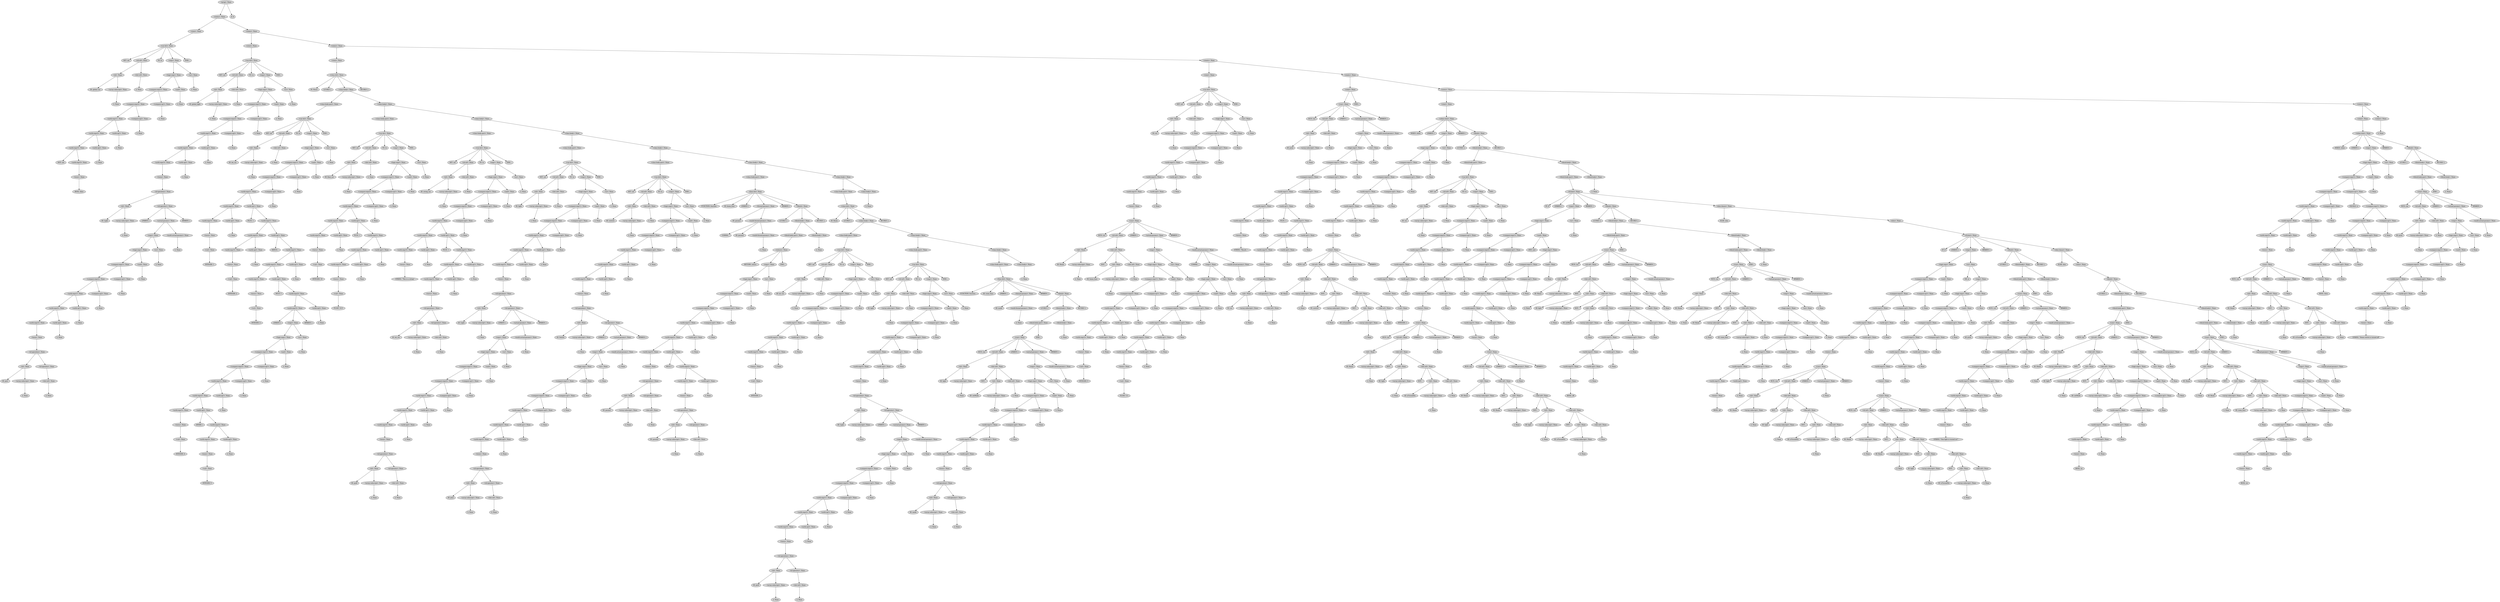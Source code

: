 digraph G {
	graph [ranksep=1.5 ratio=fill]
	node [style=filled]
	overlap=false
	-9223363302836452250 [label="<prog>: None"]
	-9223363302836452236 [label="<stmts>: None"]
	-9223363302836452250 -> -9223363302836452236
	8734018323590 [label="<stmt>: None"]
	-9223363302836452236 -> 8734018323590
	8734018323611 [label="<var-dcl>: None"]
	8734018323590 -> 8734018323611
	-9223363302836452215 [label="SET: set"]
	8734018323611 -> -9223363302836452215
	8734018323597 [label="<id-ref>: None"]
	8734018323611 -> 8734018323597
	-9223363302836452187 [label="<id>: None"]
	8734018323597 -> -9223363302836452187
	-9223363302836452180 [label="ID: global_var"]
	-9223363302836452187 -> -9223363302836452180
	8734018323632 [label="<array-subscript>: None"]
	-9223363302836452187 -> 8734018323632
	-9223363302836452173 [label="λ: None"]
	8734018323632 -> -9223363302836452173
	8734018323625 [label="<dot-ref>: None"]
	8734018323597 -> 8734018323625
	8734018323639 [label="λ: None"]
	8734018323625 -> 8734018323639
	-9223363302836452201 [label="TO: to"]
	8734018323611 -> -9223363302836452201
	-9223363302836452194 [label="<expr>: None"]
	8734018323611 -> -9223363302836452194
	-9223363302836452166 [label="<logic-expr>: None"]
	-9223363302836452194 -> -9223363302836452166
	-9223363302836452159 [label="<compare-expr1>: None"]
	-9223363302836452166 -> -9223363302836452159
	-9223363302836452152 [label="<compare-expr2>: None"]
	-9223363302836452159 -> -9223363302836452152
	-9223363302836452145 [label="<arith-expr1>: None"]
	-9223363302836452152 -> -9223363302836452145
	-9223363302836452138 [label="<arith-expr2>: None"]
	-9223363302836452145 -> -9223363302836452138
	-9223363302836452131 [label="<arith-expr3>: None"]
	-9223363302836452138 -> -9223363302836452131
	-9223363302836452124 [label="NOT: not"]
	-9223363302836452131 -> -9223363302836452124
	8734018323688 [label="<arith-expr3>: None"]
	-9223363302836452131 -> 8734018323688
	-9223363302836452117 [label="<term>: None"]
	8734018323688 -> -9223363302836452117
	8734018323695 [label="BOOL: false"]
	-9223363302836452117 -> 8734018323695
	8734018323681 [label="<arith-op2>: None"]
	-9223363302836452138 -> 8734018323681
	-9223363302836452110 [label="λ: None"]
	8734018323681 -> -9223363302836452110
	8734018323674 [label="<arith-op1>: None"]
	-9223363302836452145 -> 8734018323674
	8734018323702 [label="λ: None"]
	8734018323674 -> 8734018323702
	8734018323667 [label="<compare-op2>: None"]
	-9223363302836452152 -> 8734018323667
	-9223363302836452103 [label="λ: None"]
	8734018323667 -> -9223363302836452103
	8734018323660 [label="<compare-op1>: None"]
	-9223363302836452159 -> 8734018323660
	8734018323709 [label="λ: None"]
	8734018323660 -> 8734018323709
	8734018323653 [label="<and>: None"]
	-9223363302836452166 -> 8734018323653
	-9223363302836448764 [label="λ: None"]
	8734018323653 -> -9223363302836448764
	8734018323646 [label="<or>: None"]
	-9223363302836452194 -> 8734018323646
	8734018327048 [label="λ: None"]
	8734018323646 -> 8734018327048
	8734018323618 [label="END: ;"]
	8734018323611 -> 8734018323618
	-9223363302836452208 [label="<stmts>: None"]
	-9223363302836452236 -> -9223363302836452208
	-9223363302836448757 [label="<stmt>: None"]
	-9223363302836452208 -> -9223363302836448757
	-9223363302836448750 [label="<var-dcl>: None"]
	-9223363302836448757 -> -9223363302836448750
	8734018327062 [label="SET: set"]
	-9223363302836448750 -> 8734018327062
	-9223363302836448743 [label="<id-ref>: None"]
	-9223363302836448750 -> -9223363302836448743
	-9223363302836448729 [label="<id>: None"]
	-9223363302836448743 -> -9223363302836448729
	-9223363302836448722 [label="ID: global_light"]
	-9223363302836448729 -> -9223363302836448722
	8734018327090 [label="<array-subscript>: None"]
	-9223363302836448729 -> 8734018327090
	-9223363302836448715 [label="λ: None"]
	8734018327090 -> -9223363302836448715
	8734018327083 [label="<dot-ref>: None"]
	-9223363302836448743 -> 8734018327083
	8734018327097 [label="λ: None"]
	8734018327083 -> 8734018327097
	8734018327069 [label="TO: to"]
	-9223363302836448750 -> 8734018327069
	-9223363302836448736 [label="<expr>: None"]
	-9223363302836448750 -> -9223363302836448736
	-9223363302836448708 [label="<logic-expr>: None"]
	-9223363302836448736 -> -9223363302836448708
	-9223363302836448701 [label="<compare-expr1>: None"]
	-9223363302836448708 -> -9223363302836448701
	-9223363302836448694 [label="<compare-expr2>: None"]
	-9223363302836448701 -> -9223363302836448694
	-9223363302836448687 [label="<arith-expr1>: None"]
	-9223363302836448694 -> -9223363302836448687
	-9223363302836448680 [label="<arith-expr2>: None"]
	-9223363302836448687 -> -9223363302836448680
	-9223363302836448673 [label="<arith-expr3>: None"]
	-9223363302836448680 -> -9223363302836448673
	-9223363302836448666 [label="<term>: None"]
	-9223363302836448673 -> -9223363302836448666
	8734018327146 [label="<id-operation>: None"]
	-9223363302836448666 -> 8734018327146
	-9223363302836448659 [label="<id>: None"]
	8734018327146 -> -9223363302836448659
	-9223363302836448652 [label="ID: Light"]
	-9223363302836448659 -> -9223363302836448652
	8734018327160 [label="<array-subscript>: None"]
	-9223363302836448659 -> 8734018327160
	-9223363302836448645 [label="λ: None"]
	8734018327160 -> -9223363302836448645
	8734018327153 [label="<id-operator>: None"]
	8734018327146 -> 8734018327153
	8734018327167 [label="LPAREN: ("]
	8734018327153 -> 8734018327167
	-9223363302836448638 [label="<actual-params>: None"]
	8734018327153 -> -9223363302836448638
	-9223363302836448631 [label="<expr>: None"]
	-9223363302836448638 -> -9223363302836448631
	-9223363302836448624 [label="<logic-expr>: None"]
	-9223363302836448631 -> -9223363302836448624
	-9223363302836448617 [label="<compare-expr1>: None"]
	-9223363302836448624 -> -9223363302836448617
	-9223363302836448610 [label="<compare-expr2>: None"]
	-9223363302836448617 -> -9223363302836448610
	-9223363302836448603 [label="<arith-expr1>: None"]
	-9223363302836448610 -> -9223363302836448603
	-9223363302836448596 [label="<arith-expr2>: None"]
	-9223363302836448603 -> -9223363302836448596
	-9223363302836448589 [label="<arith-expr3>: None"]
	-9223363302836448596 -> -9223363302836448589
	-9223363302836448582 [label="<term>: None"]
	-9223363302836448589 -> -9223363302836448582
	8734018327230 [label="<id-operation>: None"]
	-9223363302836448582 -> 8734018327230
	-9223363302836448575 [label="<id>: None"]
	8734018327230 -> -9223363302836448575
	-9223363302836448568 [label="ID: pin1"]
	-9223363302836448575 -> -9223363302836448568
	8734018327244 [label="<array-subscript>: None"]
	-9223363302836448575 -> 8734018327244
	-9223363302836448561 [label="λ: None"]
	8734018327244 -> -9223363302836448561
	8734018327237 [label="<id-operator>: None"]
	8734018327230 -> 8734018327237
	8734018327251 [label="<dot-ref>: None"]
	8734018327237 -> 8734018327251
	-9223363302836448554 [label="λ: None"]
	8734018327251 -> -9223363302836448554
	8734018327223 [label="<arith-op2>: None"]
	-9223363302836448596 -> 8734018327223
	8734018327258 [label="λ: None"]
	8734018327223 -> 8734018327258
	8734018327216 [label="<arith-op1>: None"]
	-9223363302836448603 -> 8734018327216
	-9223363302836448547 [label="λ: None"]
	8734018327216 -> -9223363302836448547
	8734018327209 [label="<compare-op2>: None"]
	-9223363302836448610 -> 8734018327209
	8734018327265 [label="λ: None"]
	8734018327209 -> 8734018327265
	8734018327202 [label="<compare-op1>: None"]
	-9223363302836448617 -> 8734018327202
	-9223363302836448540 [label="λ: None"]
	8734018327202 -> -9223363302836448540
	8734018327195 [label="<and>: None"]
	-9223363302836448624 -> 8734018327195
	8734018327272 [label="λ: None"]
	8734018327195 -> 8734018327272
	8734018327188 [label="<or>: None"]
	-9223363302836448631 -> 8734018327188
	-9223363302836448533 [label="λ: None"]
	8734018327188 -> -9223363302836448533
	8734018327181 [label="<multi-actual-params>: None"]
	-9223363302836448638 -> 8734018327181
	8734018327279 [label="λ: None"]
	8734018327181 -> 8734018327279
	8734018327174 [label="RPAREN: )"]
	8734018327153 -> 8734018327174
	8734018327139 [label="<arith-op2>: None"]
	-9223363302836448680 -> 8734018327139
	-9223363302836448526 [label="λ: None"]
	8734018327139 -> -9223363302836448526
	8734018327132 [label="<arith-op1>: None"]
	-9223363302836448687 -> 8734018327132
	8734018327286 [label="λ: None"]
	8734018327132 -> 8734018327286
	8734018327125 [label="<compare-op2>: None"]
	-9223363302836448694 -> 8734018327125
	-9223363302836448519 [label="λ: None"]
	8734018327125 -> -9223363302836448519
	8734018327118 [label="<compare-op1>: None"]
	-9223363302836448701 -> 8734018327118
	8734018327293 [label="λ: None"]
	8734018327118 -> 8734018327293
	8734018327111 [label="<and>: None"]
	-9223363302836448708 -> 8734018327111
	-9223363302836447740 [label="λ: None"]
	8734018327111 -> -9223363302836447740
	8734018327104 [label="<or>: None"]
	-9223363302836448736 -> 8734018327104
	8734018328072 [label="λ: None"]
	8734018327104 -> 8734018328072
	8734018327076 [label="END: ;"]
	-9223363302836448750 -> 8734018327076
	8734018327055 [label="<stmts>: None"]
	-9223363302836452208 -> 8734018327055
	-9223363302836447733 [label="<stmt>: None"]
	8734018327055 -> -9223363302836447733
	-9223363302836447726 [label="<class-dcl>: None"]
	-9223363302836447733 -> -9223363302836447726
	8734018328086 [label="ID: Home"]
	-9223363302836447726 -> 8734018328086
	-9223363302836447719 [label="LCURLY: {"]
	-9223363302836447726 -> -9223363302836447719
	8734018328093 [label="<class-body>: None"]
	-9223363302836447726 -> 8734018328093
	8734018328100 [label="<class-body-part>: None"]
	8734018328093 -> 8734018328100
	8734018328107 [label="<var-dcl>: None"]
	8734018328100 -> 8734018328107
	-9223363302836447698 [label="SET: set"]
	8734018328107 -> -9223363302836447698
	8734018328114 [label="<id-ref>: None"]
	8734018328107 -> 8734018328114
	8734018328128 [label="<id>: None"]
	8734018328114 -> 8734018328128
	8734018328135 [label="ID: int_var"]
	8734018328128 -> 8734018328135
	-9223363302836447670 [label="<array-subscript>: None"]
	8734018328128 -> -9223363302836447670
	8734018328142 [label="λ: None"]
	-9223363302836447670 -> 8734018328142
	-9223363302836447677 [label="<dot-ref>: None"]
	8734018328114 -> -9223363302836447677
	-9223363302836447663 [label="λ: None"]
	-9223363302836447677 -> -9223363302836447663
	-9223363302836447691 [label="TO: to"]
	8734018328107 -> -9223363302836447691
	8734018328121 [label="<expr>: None"]
	8734018328107 -> 8734018328121
	8734018328149 [label="<logic-expr>: None"]
	8734018328121 -> 8734018328149
	8734018328156 [label="<compare-expr1>: None"]
	8734018328149 -> 8734018328156
	8734018328163 [label="<compare-expr2>: None"]
	8734018328156 -> 8734018328163
	8734018328170 [label="<arith-expr1>: None"]
	8734018328163 -> 8734018328170
	8734018328177 [label="<arith-expr2>: None"]
	8734018328170 -> 8734018328177
	8734018328184 [label="<arith-expr3>: None"]
	8734018328177 -> 8734018328184
	8734018328191 [label="<term>: None"]
	8734018328184 -> 8734018328191
	-9223363302836447614 [label="<val>: None"]
	8734018328191 -> -9223363302836447614
	8734018328198 [label="INTEGER: 1"]
	-9223363302836447614 -> 8734018328198
	-9223363302836447621 [label="<arith-op2>: None"]
	8734018328177 -> -9223363302836447621
	-9223363302836447607 [label="λ: None"]
	-9223363302836447621 -> -9223363302836447607
	-9223363302836447628 [label="<arith-op1>: None"]
	8734018328170 -> -9223363302836447628
	8734018328205 [label="PLUS: +"]
	-9223363302836447628 -> 8734018328205
	-9223363302836447600 [label="<arith-expr1>: None"]
	-9223363302836447628 -> -9223363302836447600
	8734018328212 [label="<arith-expr2>: None"]
	-9223363302836447600 -> 8734018328212
	8734018328219 [label="<arith-expr3>: None"]
	8734018328212 -> 8734018328219
	8734018328226 [label="<term>: None"]
	8734018328219 -> 8734018328226
	-9223363302836447579 [label="<val>: None"]
	8734018328226 -> -9223363302836447579
	8734018328233 [label="INTEGER: 2"]
	-9223363302836447579 -> 8734018328233
	-9223363302836447586 [label="<arith-op2>: None"]
	8734018328212 -> -9223363302836447586
	-9223363302836447572 [label="λ: None"]
	-9223363302836447586 -> -9223363302836447572
	-9223363302836447593 [label="<arith-op1>: None"]
	-9223363302836447600 -> -9223363302836447593
	8734018328240 [label="MINUS: -"]
	-9223363302836447593 -> 8734018328240
	-9223363302836447565 [label="<arith-expr1>: None"]
	-9223363302836447593 -> -9223363302836447565
	8734018328247 [label="<arith-expr2>: None"]
	-9223363302836447565 -> 8734018328247
	8734018328254 [label="<arith-expr3>: None"]
	8734018328247 -> 8734018328254
	8734018328261 [label="<term>: None"]
	8734018328254 -> 8734018328261
	-9223363302836447544 [label="<val>: None"]
	8734018328261 -> -9223363302836447544
	8734018328268 [label="INTEGER: 3"]
	-9223363302836447544 -> 8734018328268
	-9223363302836447551 [label="<arith-op2>: None"]
	8734018328247 -> -9223363302836447551
	-9223363302836447537 [label="MULT: *"]
	-9223363302836447551 -> -9223363302836447537
	8734018328275 [label="<arith-expr2>: None"]
	-9223363302836447551 -> 8734018328275
	-9223363302836447530 [label="<arith-expr3>: None"]
	8734018328275 -> -9223363302836447530
	-9223363302836447523 [label="LPAREN: ("]
	-9223363302836447530 -> -9223363302836447523
	8734018328289 [label="<expr>: None"]
	-9223363302836447530 -> 8734018328289
	8734018328296 [label="<logic-expr>: None"]
	8734018328289 -> 8734018328296
	8734018328303 [label="<compare-expr1>: None"]
	8734018328296 -> 8734018328303
	8734018328310 [label="<compare-expr2>: None"]
	8734018328303 -> 8734018328310
	8734018328317 [label="<arith-expr1>: None"]
	8734018328310 -> 8734018328317
	8734018329608 [label="<arith-expr2>: None"]
	8734018328317 -> 8734018329608
	8734018329615 [label="<arith-expr3>: None"]
	8734018329608 -> 8734018329615
	8734018329622 [label="<term>: None"]
	8734018329615 -> 8734018329622
	-9223363302836446183 [label="<val>: None"]
	8734018329622 -> -9223363302836446183
	8734018329629 [label="INTEGER: 4"]
	-9223363302836446183 -> 8734018329629
	-9223363302836446190 [label="<arith-op2>: None"]
	8734018329608 -> -9223363302836446190
	-9223363302836446176 [label="DIVIDE: /"]
	-9223363302836446190 -> -9223363302836446176
	8734018329636 [label="<arith-expr2>: None"]
	-9223363302836446190 -> 8734018329636
	-9223363302836446169 [label="<arith-expr3>: None"]
	8734018329636 -> -9223363302836446169
	-9223363302836446162 [label="<term>: None"]
	-9223363302836446169 -> -9223363302836446162
	8734018329650 [label="<val>: None"]
	-9223363302836446162 -> 8734018329650
	-9223363302836446155 [label="INTEGER: 5"]
	8734018329650 -> -9223363302836446155
	8734018329643 [label="<arith-op2>: None"]
	8734018329636 -> 8734018329643
	8734018329657 [label="λ: None"]
	8734018329643 -> 8734018329657
	-9223363302836446197 [label="<arith-op1>: None"]
	8734018328317 -> -9223363302836446197
	-9223363302836446148 [label="λ: None"]
	-9223363302836446197 -> -9223363302836446148
	-9223363302836446204 [label="<compare-op2>: None"]
	8734018328310 -> -9223363302836446204
	8734018329664 [label="λ: None"]
	-9223363302836446204 -> 8734018329664
	-9223363302836447495 [label="<compare-op1>: None"]
	8734018328303 -> -9223363302836447495
	-9223363302836446141 [label="λ: None"]
	-9223363302836447495 -> -9223363302836446141
	-9223363302836447502 [label="<and>: None"]
	8734018328296 -> -9223363302836447502
	8734018329671 [label="λ: None"]
	-9223363302836447502 -> 8734018329671
	-9223363302836447509 [label="<or>: None"]
	8734018328289 -> -9223363302836447509
	-9223363302836446134 [label="λ: None"]
	-9223363302836447509 -> -9223363302836446134
	-9223363302836447516 [label="RPAREN: )"]
	-9223363302836447530 -> -9223363302836447516
	8734018328282 [label="<arith-op2>: None"]
	8734018328275 -> 8734018328282
	8734018329678 [label="λ: None"]
	8734018328282 -> 8734018329678
	-9223363302836447558 [label="<arith-op1>: None"]
	-9223363302836447565 -> -9223363302836447558
	-9223363302836446127 [label="λ: None"]
	-9223363302836447558 -> -9223363302836446127
	-9223363302836447635 [label="<compare-op2>: None"]
	8734018328163 -> -9223363302836447635
	8734018329685 [label="λ: None"]
	-9223363302836447635 -> 8734018329685
	-9223363302836447642 [label="<compare-op1>: None"]
	8734018328156 -> -9223363302836447642
	-9223363302836446120 [label="λ: None"]
	-9223363302836447642 -> -9223363302836446120
	-9223363302836447649 [label="<and>: None"]
	8734018328149 -> -9223363302836447649
	8734018329692 [label="λ: None"]
	-9223363302836447649 -> 8734018329692
	-9223363302836447656 [label="<or>: None"]
	8734018328121 -> -9223363302836447656
	-9223363302836446113 [label="λ: None"]
	-9223363302836447656 -> -9223363302836446113
	-9223363302836447684 [label="END: ;"]
	8734018328107 -> -9223363302836447684
	-9223363302836447705 [label="<class-body>: None"]
	8734018328093 -> -9223363302836447705
	8734018329699 [label="<class-body-part>: None"]
	-9223363302836447705 -> 8734018329699
	8734018329706 [label="<var-dcl>: None"]
	8734018329699 -> 8734018329706
	-9223363302836446099 [label="SET: set"]
	8734018329706 -> -9223363302836446099
	8734018329713 [label="<id-ref>: None"]
	8734018329706 -> 8734018329713
	8734018329727 [label="<id>: None"]
	8734018329713 -> 8734018329727
	8734018329734 [label="ID: float_var"]
	8734018329727 -> 8734018329734
	-9223363302836446071 [label="<array-subscript>: None"]
	8734018329727 -> -9223363302836446071
	8734018329741 [label="λ: None"]
	-9223363302836446071 -> 8734018329741
	-9223363302836446078 [label="<dot-ref>: None"]
	8734018329713 -> -9223363302836446078
	-9223363302836446064 [label="λ: None"]
	-9223363302836446078 -> -9223363302836446064
	-9223363302836446092 [label="TO: to"]
	8734018329706 -> -9223363302836446092
	8734018329720 [label="<expr>: None"]
	8734018329706 -> 8734018329720
	8734018329748 [label="<logic-expr>: None"]
	8734018329720 -> 8734018329748
	8734018329755 [label="<compare-expr1>: None"]
	8734018329748 -> 8734018329755
	8734018329762 [label="<compare-expr2>: None"]
	8734018329755 -> 8734018329762
	8734018329769 [label="<arith-expr1>: None"]
	8734018329762 -> 8734018329769
	8734018329776 [label="<arith-expr2>: None"]
	8734018329769 -> 8734018329776
	8734018329783 [label="<arith-expr3>: None"]
	8734018329776 -> 8734018329783
	8734018329790 [label="<term>: None"]
	8734018329783 -> 8734018329790
	-9223363302836446015 [label="<val>: None"]
	8734018329790 -> -9223363302836446015
	8734018329797 [label="INTEGER: 10"]
	-9223363302836446015 -> 8734018329797
	-9223363302836446022 [label="<arith-op2>: None"]
	8734018329776 -> -9223363302836446022
	-9223363302836446008 [label="λ: None"]
	-9223363302836446022 -> -9223363302836446008
	-9223363302836446029 [label="<arith-op1>: None"]
	8734018329769 -> -9223363302836446029
	8734018329804 [label="PLUS: +"]
	-9223363302836446029 -> 8734018329804
	-9223363302836446001 [label="<arith-expr1>: None"]
	-9223363302836446029 -> -9223363302836446001
	8734018329811 [label="<arith-expr2>: None"]
	-9223363302836446001 -> 8734018329811
	8734018329818 [label="<arith-expr3>: None"]
	8734018329811 -> 8734018329818
	8734018329825 [label="<term>: None"]
	8734018329818 -> 8734018329825
	-9223363302836445980 [label="<val>: None"]
	8734018329825 -> -9223363302836445980
	8734018329832 [label="FLOAT: 10.5"]
	-9223363302836445980 -> 8734018329832
	-9223363302836445987 [label="<arith-op2>: None"]
	8734018329811 -> -9223363302836445987
	-9223363302836445973 [label="λ: None"]
	-9223363302836445987 -> -9223363302836445973
	-9223363302836445994 [label="<arith-op1>: None"]
	-9223363302836446001 -> -9223363302836445994
	8734018329839 [label="λ: None"]
	-9223363302836445994 -> 8734018329839
	-9223363302836446036 [label="<compare-op2>: None"]
	8734018329762 -> -9223363302836446036
	-9223363302836445966 [label="λ: None"]
	-9223363302836446036 -> -9223363302836445966
	-9223363302836446043 [label="<compare-op1>: None"]
	8734018329755 -> -9223363302836446043
	8734018329846 [label="λ: None"]
	-9223363302836446043 -> 8734018329846
	-9223363302836446050 [label="<and>: None"]
	8734018329748 -> -9223363302836446050
	-9223363302836445959 [label="λ: None"]
	-9223363302836446050 -> -9223363302836445959
	-9223363302836446057 [label="<or>: None"]
	8734018329720 -> -9223363302836446057
	8734018329853 [label="λ: None"]
	-9223363302836446057 -> 8734018329853
	-9223363302836446085 [label="END: ;"]
	8734018329706 -> -9223363302836446085
	-9223363302836446106 [label="<class-body>: None"]
	-9223363302836447705 -> -9223363302836446106
	-9223363302836444924 [label="<class-body-part>: None"]
	-9223363302836446106 -> -9223363302836444924
	-9223363302836444917 [label="<var-dcl>: None"]
	-9223363302836444924 -> -9223363302836444917
	8734018330895 [label="SET: set"]
	-9223363302836444917 -> 8734018330895
	-9223363302836444910 [label="<id-ref>: None"]
	-9223363302836444917 -> -9223363302836444910
	-9223363302836444896 [label="<id>: None"]
	-9223363302836444910 -> -9223363302836444896
	-9223363302836444889 [label="ID: string_var"]
	-9223363302836444896 -> -9223363302836444889
	8734018330923 [label="<array-subscript>: None"]
	-9223363302836444896 -> 8734018330923
	-9223363302836444882 [label="λ: None"]
	8734018330923 -> -9223363302836444882
	8734018330916 [label="<dot-ref>: None"]
	-9223363302836444910 -> 8734018330916
	8734018330930 [label="λ: None"]
	8734018330916 -> 8734018330930
	8734018330902 [label="TO: to"]
	-9223363302836444917 -> 8734018330902
	-9223363302836444903 [label="<expr>: None"]
	-9223363302836444917 -> -9223363302836444903
	-9223363302836444875 [label="<logic-expr>: None"]
	-9223363302836444903 -> -9223363302836444875
	-9223363302836444868 [label="<compare-expr1>: None"]
	-9223363302836444875 -> -9223363302836444868
	-9223363302836444861 [label="<compare-expr2>: None"]
	-9223363302836444868 -> -9223363302836444861
	-9223363302836444854 [label="<arith-expr1>: None"]
	-9223363302836444861 -> -9223363302836444854
	-9223363302836444847 [label="<arith-expr2>: None"]
	-9223363302836444854 -> -9223363302836444847
	-9223363302836444840 [label="<arith-expr3>: None"]
	-9223363302836444847 -> -9223363302836444840
	-9223363302836444833 [label="<term>: None"]
	-9223363302836444840 -> -9223363302836444833
	8734018330979 [label="STRING: \"This is a string\""]
	-9223363302836444833 -> 8734018330979
	8734018330972 [label="<arith-op2>: None"]
	-9223363302836444847 -> 8734018330972
	-9223363302836444826 [label="λ: None"]
	8734018330972 -> -9223363302836444826
	8734018330965 [label="<arith-op1>: None"]
	-9223363302836444854 -> 8734018330965
	8734018330986 [label="PLUS: +"]
	8734018330965 -> 8734018330986
	-9223363302836444819 [label="<arith-expr1>: None"]
	8734018330965 -> -9223363302836444819
	8734018330993 [label="<arith-expr2>: None"]
	-9223363302836444819 -> 8734018330993
	8734018331000 [label="<arith-expr3>: None"]
	8734018330993 -> 8734018331000
	8734018331007 [label="<term>: None"]
	8734018331000 -> 8734018331007
	-9223363302836444798 [label="<id-operation>: None"]
	8734018331007 -> -9223363302836444798
	8734018331014 [label="<id>: None"]
	-9223363302836444798 -> 8734018331014
	8734018331021 [label="ID: int_var"]
	8734018331014 -> 8734018331021
	-9223363302836444784 [label="<array-subscript>: None"]
	8734018331014 -> -9223363302836444784
	8734018331028 [label="λ: None"]
	-9223363302836444784 -> 8734018331028
	-9223363302836444791 [label="<id-operator>: None"]
	-9223363302836444798 -> -9223363302836444791
	-9223363302836444777 [label="<dot-ref>: None"]
	-9223363302836444791 -> -9223363302836444777
	8734018331035 [label="λ: None"]
	-9223363302836444777 -> 8734018331035
	-9223363302836444805 [label="<arith-op2>: None"]
	8734018330993 -> -9223363302836444805
	-9223363302836444770 [label="λ: None"]
	-9223363302836444805 -> -9223363302836444770
	-9223363302836444812 [label="<arith-op1>: None"]
	-9223363302836444819 -> -9223363302836444812
	8734018331042 [label="λ: None"]
	-9223363302836444812 -> 8734018331042
	8734018330958 [label="<compare-op2>: None"]
	-9223363302836444861 -> 8734018330958
	-9223363302836444763 [label="λ: None"]
	8734018330958 -> -9223363302836444763
	8734018330951 [label="<compare-op1>: None"]
	-9223363302836444868 -> 8734018330951
	8734018331049 [label="λ: None"]
	8734018330951 -> 8734018331049
	8734018330944 [label="<and>: None"]
	-9223363302836444875 -> 8734018330944
	-9223363302836444756 [label="λ: None"]
	8734018330944 -> -9223363302836444756
	8734018330937 [label="<or>: None"]
	-9223363302836444903 -> 8734018330937
	8734018331056 [label="λ: None"]
	8734018330937 -> 8734018331056
	8734018330909 [label="END: ;"]
	-9223363302836444917 -> 8734018330909
	8734018330888 [label="<class-body>: None"]
	-9223363302836446106 -> 8734018330888
	-9223363302836444749 [label="<class-body-part>: None"]
	8734018330888 -> -9223363302836444749
	-9223363302836444742 [label="<var-dcl>: None"]
	-9223363302836444749 -> -9223363302836444742
	8734018331070 [label="SET: set"]
	-9223363302836444742 -> 8734018331070
	-9223363302836444735 [label="<id-ref>: None"]
	-9223363302836444742 -> -9223363302836444735
	-9223363302836444721 [label="<id>: None"]
	-9223363302836444735 -> -9223363302836444721
	-9223363302836444714 [label="ID: light"]
	-9223363302836444721 -> -9223363302836444714
	8734018331098 [label="<array-subscript>: None"]
	-9223363302836444721 -> 8734018331098
	-9223363302836444707 [label="λ: None"]
	8734018331098 -> -9223363302836444707
	8734018331091 [label="<dot-ref>: None"]
	-9223363302836444735 -> 8734018331091
	8734018331105 [label="λ: None"]
	8734018331091 -> 8734018331105
	8734018331077 [label="TO: to"]
	-9223363302836444742 -> 8734018331077
	-9223363302836444728 [label="<expr>: None"]
	-9223363302836444742 -> -9223363302836444728
	-9223363302836444700 [label="<logic-expr>: None"]
	-9223363302836444728 -> -9223363302836444700
	-9223363302836444693 [label="<compare-expr1>: None"]
	-9223363302836444700 -> -9223363302836444693
	-9223363302836444686 [label="<compare-expr2>: None"]
	-9223363302836444693 -> -9223363302836444686
	-9223363302836444679 [label="<arith-expr1>: None"]
	-9223363302836444686 -> -9223363302836444679
	-9223363302836443644 [label="<arith-expr2>: None"]
	-9223363302836444679 -> -9223363302836443644
	-9223363302836443637 [label="<arith-expr3>: None"]
	-9223363302836443644 -> -9223363302836443637
	-9223363302836443630 [label="<term>: None"]
	-9223363302836443637 -> -9223363302836443630
	8734018332182 [label="<id-operation>: None"]
	-9223363302836443630 -> 8734018332182
	-9223363302836443623 [label="<id>: None"]
	8734018332182 -> -9223363302836443623
	-9223363302836443616 [label="ID: Light"]
	-9223363302836443623 -> -9223363302836443616
	8734018332196 [label="<array-subscript>: None"]
	-9223363302836443623 -> 8734018332196
	-9223363302836443609 [label="λ: None"]
	8734018332196 -> -9223363302836443609
	8734018332189 [label="<id-operator>: None"]
	8734018332182 -> 8734018332189
	8734018332203 [label="LPAREN: ("]
	8734018332189 -> 8734018332203
	-9223363302836443602 [label="<actual-params>: None"]
	8734018332189 -> -9223363302836443602
	-9223363302836443595 [label="<expr>: None"]
	-9223363302836443602 -> -9223363302836443595
	-9223363302836443588 [label="<logic-expr>: None"]
	-9223363302836443595 -> -9223363302836443588
	-9223363302836443581 [label="<compare-expr1>: None"]
	-9223363302836443588 -> -9223363302836443581
	-9223363302836443574 [label="<compare-expr2>: None"]
	-9223363302836443581 -> -9223363302836443574
	-9223363302836443567 [label="<arith-expr1>: None"]
	-9223363302836443574 -> -9223363302836443567
	-9223363302836443560 [label="<arith-expr2>: None"]
	-9223363302836443567 -> -9223363302836443560
	-9223363302836443553 [label="<arith-expr3>: None"]
	-9223363302836443560 -> -9223363302836443553
	-9223363302836443546 [label="<term>: None"]
	-9223363302836443553 -> -9223363302836443546
	8734018332266 [label="<id-operation>: None"]
	-9223363302836443546 -> 8734018332266
	-9223363302836443539 [label="<id>: None"]
	8734018332266 -> -9223363302836443539
	-9223363302836443532 [label="ID: pin8"]
	-9223363302836443539 -> -9223363302836443532
	8734018332280 [label="<array-subscript>: None"]
	-9223363302836443539 -> 8734018332280
	-9223363302836443525 [label="λ: None"]
	8734018332280 -> -9223363302836443525
	8734018332273 [label="<id-operator>: None"]
	8734018332266 -> 8734018332273
	8734018332287 [label="<dot-ref>: None"]
	8734018332273 -> 8734018332287
	-9223363302836443518 [label="λ: None"]
	8734018332287 -> -9223363302836443518
	8734018332259 [label="<arith-op2>: None"]
	-9223363302836443560 -> 8734018332259
	8734018332294 [label="λ: None"]
	8734018332259 -> 8734018332294
	8734018332252 [label="<arith-op1>: None"]
	-9223363302836443567 -> 8734018332252
	-9223363302836443511 [label="λ: None"]
	8734018332252 -> -9223363302836443511
	8734018332245 [label="<compare-op2>: None"]
	-9223363302836443574 -> 8734018332245
	8734018332301 [label="λ: None"]
	8734018332245 -> 8734018332301
	8734018332238 [label="<compare-op1>: None"]
	-9223363302836443581 -> 8734018332238
	-9223363302836443504 [label="λ: None"]
	8734018332238 -> -9223363302836443504
	8734018332231 [label="<and>: None"]
	-9223363302836443588 -> 8734018332231
	8734018332308 [label="λ: None"]
	8734018332231 -> 8734018332308
	8734018332224 [label="<or>: None"]
	-9223363302836443595 -> 8734018332224
	-9223363302836443497 [label="λ: None"]
	8734018332224 -> -9223363302836443497
	8734018332217 [label="<multi-actual-params>: None"]
	-9223363302836443602 -> 8734018332217
	8734018332315 [label="λ: None"]
	8734018332217 -> 8734018332315
	8734018332210 [label="RPAREN: )"]
	8734018332189 -> 8734018332210
	8734018332175 [label="<arith-op2>: None"]
	-9223363302836443644 -> 8734018332175
	-9223363302836443490 [label="λ: None"]
	8734018332175 -> -9223363302836443490
	8734018332168 [label="<arith-op1>: None"]
	-9223363302836444679 -> 8734018332168
	8734018332322 [label="λ: None"]
	8734018332168 -> 8734018332322
	8734018331133 [label="<compare-op2>: None"]
	-9223363302836444686 -> 8734018331133
	-9223363302836443483 [label="λ: None"]
	8734018331133 -> -9223363302836443483
	8734018331126 [label="<compare-op1>: None"]
	-9223363302836444693 -> 8734018331126
	8734018332329 [label="λ: None"]
	8734018331126 -> 8734018332329
	8734018331119 [label="<and>: None"]
	-9223363302836444700 -> 8734018331119
	-9223363302836443476 [label="λ: None"]
	8734018331119 -> -9223363302836443476
	8734018331112 [label="<or>: None"]
	-9223363302836444728 -> 8734018331112
	8734018332336 [label="λ: None"]
	8734018331112 -> 8734018332336
	8734018331084 [label="END: ;"]
	-9223363302836444742 -> 8734018331084
	8734018331063 [label="<class-body>: None"]
	8734018330888 -> 8734018331063
	-9223363302836443469 [label="<class-body-part>: None"]
	8734018331063 -> -9223363302836443469
	-9223363302836443462 [label="<var-dcl>: None"]
	-9223363302836443469 -> -9223363302836443462
	8734018332350 [label="SET: set"]
	-9223363302836443462 -> 8734018332350
	-9223363302836443455 [label="<id-ref>: None"]
	-9223363302836443462 -> -9223363302836443455
	-9223363302836443441 [label="<id>: None"]
	-9223363302836443455 -> -9223363302836443441
	-9223363302836443434 [label="ID: switch1"]
	-9223363302836443441 -> -9223363302836443434
	8734018332378 [label="<array-subscript>: None"]
	-9223363302836443441 -> 8734018332378
	-9223363302836443427 [label="λ: None"]
	8734018332378 -> -9223363302836443427
	8734018332371 [label="<dot-ref>: None"]
	-9223363302836443455 -> 8734018332371
	8734018332385 [label="λ: None"]
	8734018332371 -> 8734018332385
	8734018332357 [label="TO: to"]
	-9223363302836443462 -> 8734018332357
	-9223363302836443448 [label="<expr>: None"]
	-9223363302836443462 -> -9223363302836443448
	-9223363302836443420 [label="<logic-expr>: None"]
	-9223363302836443448 -> -9223363302836443420
	-9223363302836443413 [label="<compare-expr1>: None"]
	-9223363302836443420 -> -9223363302836443413
	-9223363302836443406 [label="<compare-expr2>: None"]
	-9223363302836443413 -> -9223363302836443406
	-9223363302836443399 [label="<arith-expr1>: None"]
	-9223363302836443406 -> -9223363302836443399
	-9223363302836442364 [label="<arith-expr2>: None"]
	-9223363302836443399 -> -9223363302836442364
	-9223363302836442357 [label="<arith-expr3>: None"]
	-9223363302836442364 -> -9223363302836442357
	-9223363302836442350 [label="<term>: None"]
	-9223363302836442357 -> -9223363302836442350
	8734018333462 [label="<id-operation>: None"]
	-9223363302836442350 -> 8734018333462
	-9223363302836442343 [label="<id>: None"]
	8734018333462 -> -9223363302836442343
	-9223363302836442336 [label="ID: Switch"]
	-9223363302836442343 -> -9223363302836442336
	8734018333476 [label="<array-subscript>: None"]
	-9223363302836442343 -> 8734018333476
	-9223363302836442329 [label="λ: None"]
	8734018333476 -> -9223363302836442329
	8734018333469 [label="<id-operator>: None"]
	8734018333462 -> 8734018333469
	8734018333483 [label="LPAREN: ("]
	8734018333469 -> 8734018333483
	-9223363302836442322 [label="<actual-params>: None"]
	8734018333469 -> -9223363302836442322
	-9223363302836442315 [label="<expr>: None"]
	-9223363302836442322 -> -9223363302836442315
	-9223363302836442308 [label="<logic-expr>: None"]
	-9223363302836442315 -> -9223363302836442308
	-9223363302836442301 [label="<compare-expr1>: None"]
	-9223363302836442308 -> -9223363302836442301
	-9223363302836442294 [label="<compare-expr2>: None"]
	-9223363302836442301 -> -9223363302836442294
	-9223363302836442287 [label="<arith-expr1>: None"]
	-9223363302836442294 -> -9223363302836442287
	-9223363302836442280 [label="<arith-expr2>: None"]
	-9223363302836442287 -> -9223363302836442280
	-9223363302836442273 [label="<arith-expr3>: None"]
	-9223363302836442280 -> -9223363302836442273
	-9223363302836442266 [label="<term>: None"]
	-9223363302836442273 -> -9223363302836442266
	8734018333546 [label="<id-operation>: None"]
	-9223363302836442266 -> 8734018333546
	-9223363302836442259 [label="<id>: None"]
	8734018333546 -> -9223363302836442259
	-9223363302836442252 [label="ID: pin2"]
	-9223363302836442259 -> -9223363302836442252
	8734018333560 [label="<array-subscript>: None"]
	-9223363302836442259 -> 8734018333560
	-9223363302836442245 [label="λ: None"]
	8734018333560 -> -9223363302836442245
	8734018333553 [label="<id-operator>: None"]
	8734018333546 -> 8734018333553
	8734018333567 [label="<dot-ref>: None"]
	8734018333553 -> 8734018333567
	-9223363302836442238 [label="λ: None"]
	8734018333567 -> -9223363302836442238
	8734018333539 [label="<arith-op2>: None"]
	-9223363302836442280 -> 8734018333539
	8734018333574 [label="λ: None"]
	8734018333539 -> 8734018333574
	8734018333532 [label="<arith-op1>: None"]
	-9223363302836442287 -> 8734018333532
	-9223363302836442231 [label="λ: None"]
	8734018333532 -> -9223363302836442231
	8734018333525 [label="<compare-op2>: None"]
	-9223363302836442294 -> 8734018333525
	8734018333581 [label="λ: None"]
	8734018333525 -> 8734018333581
	8734018333518 [label="<compare-op1>: None"]
	-9223363302836442301 -> 8734018333518
	-9223363302836442224 [label="λ: None"]
	8734018333518 -> -9223363302836442224
	8734018333511 [label="<and>: None"]
	-9223363302836442308 -> 8734018333511
	8734018333588 [label="λ: None"]
	8734018333511 -> 8734018333588
	8734018333504 [label="<or>: None"]
	-9223363302836442315 -> 8734018333504
	-9223363302836442217 [label="λ: None"]
	8734018333504 -> -9223363302836442217
	8734018333497 [label="<multi-actual-params>: None"]
	-9223363302836442322 -> 8734018333497
	8734018333595 [label="λ: None"]
	8734018333497 -> 8734018333595
	8734018333490 [label="RPAREN: )"]
	8734018333469 -> 8734018333490
	8734018333455 [label="<arith-op2>: None"]
	-9223363302836442364 -> 8734018333455
	-9223363302836442210 [label="λ: None"]
	8734018333455 -> -9223363302836442210
	8734018333448 [label="<arith-op1>: None"]
	-9223363302836443399 -> 8734018333448
	8734018333602 [label="λ: None"]
	8734018333448 -> 8734018333602
	8734018332413 [label="<compare-op2>: None"]
	-9223363302836443406 -> 8734018332413
	-9223363302836442203 [label="λ: None"]
	8734018332413 -> -9223363302836442203
	8734018332406 [label="<compare-op1>: None"]
	-9223363302836443413 -> 8734018332406
	8734018333609 [label="λ: None"]
	8734018332406 -> 8734018333609
	8734018332399 [label="<and>: None"]
	-9223363302836443420 -> 8734018332399
	-9223363302836442196 [label="λ: None"]
	8734018332399 -> -9223363302836442196
	8734018332392 [label="<or>: None"]
	-9223363302836443448 -> 8734018332392
	8734018333616 [label="λ: None"]
	8734018332392 -> 8734018333616
	8734018332364 [label="END: ;"]
	-9223363302836443462 -> 8734018332364
	8734018332343 [label="<class-body>: None"]
	8734018331063 -> 8734018332343
	-9223363302836442189 [label="<class-body-part>: None"]
	8734018332343 -> -9223363302836442189
	-9223363302836442182 [label="<func-dcl>: None"]
	-9223363302836442189 -> -9223363302836442182
	8734018333630 [label="FUNCTION: function"]
	-9223363302836442182 -> 8734018333630
	-9223363302836442175 [label="ID: home_func"]
	-9223363302836442182 -> -9223363302836442175
	8734018333637 [label="LPAREN: ("]
	-9223363302836442182 -> 8734018333637
	-9223363302836442168 [label="<formal-params>: None"]
	-9223363302836442182 -> -9223363302836442168
	8734018333651 [label="ID: param1"]
	-9223363302836442168 -> 8734018333651
	-9223363302836442154 [label="<multi-formal-params>: None"]
	-9223363302836442168 -> -9223363302836442154
	8734018333658 [label="COMMA: ,"]
	-9223363302836442154 -> 8734018333658
	-9223363302836442147 [label="ID: param2"]
	-9223363302836442154 -> -9223363302836442147
	8734018333665 [label="<multi-formal-params>: None"]
	-9223363302836442154 -> 8734018333665
	-9223363302836442140 [label="λ: None"]
	8734018333665 -> -9223363302836442140
	8734018333644 [label="RPAREN: )"]
	-9223363302836442182 -> 8734018333644
	-9223363302836442161 [label="<block>: None"]
	-9223363302836442182 -> -9223363302836442161
	8734018333672 [label="LCURLY: {"]
	-9223363302836442161 -> 8734018333672
	-9223363302836442133 [label="<block-body>: None"]
	-9223363302836442161 -> -9223363302836442133
	-9223363302836442126 [label="<block-body-part>: None"]
	-9223363302836442133 -> -9223363302836442126
	-9223363302836442119 [label="<return>: None"]
	-9223363302836442126 -> -9223363302836442119
	8734018333693 [label="RETURN: return"]
	-9223363302836442119 -> 8734018333693
	-9223363302836441084 [label="<expr>: None"]
	-9223363302836442119 -> -9223363302836441084
	-9223363302836441077 [label="<logic-expr>: None"]
	-9223363302836441084 -> -9223363302836441077
	-9223363302836441070 [label="<compare-expr1>: None"]
	-9223363302836441077 -> -9223363302836441070
	-9223363302836441063 [label="<compare-expr2>: None"]
	-9223363302836441070 -> -9223363302836441063
	-9223363302836441056 [label="<arith-expr1>: None"]
	-9223363302836441063 -> -9223363302836441056
	-9223363302836441049 [label="<arith-expr2>: None"]
	-9223363302836441056 -> -9223363302836441049
	-9223363302836441042 [label="<arith-expr3>: None"]
	-9223363302836441049 -> -9223363302836441042
	-9223363302836441035 [label="<term>: None"]
	-9223363302836441042 -> -9223363302836441035
	8734018334777 [label="<id-operation>: None"]
	-9223363302836441035 -> 8734018334777
	-9223363302836441028 [label="<id>: None"]
	8734018334777 -> -9223363302836441028
	-9223363302836441021 [label="ID: param1"]
	-9223363302836441028 -> -9223363302836441021
	8734018334791 [label="<array-subscript>: None"]
	-9223363302836441028 -> 8734018334791
	-9223363302836441014 [label="λ: None"]
	8734018334791 -> -9223363302836441014
	8734018334784 [label="<id-operator>: None"]
	8734018334777 -> 8734018334784
	8734018334798 [label="<dot-ref>: None"]
	8734018334784 -> 8734018334798
	-9223363302836441007 [label="λ: None"]
	8734018334798 -> -9223363302836441007
	8734018334770 [label="<arith-op2>: None"]
	-9223363302836441049 -> 8734018334770
	8734018334805 [label="MULT: *"]
	8734018334770 -> 8734018334805
	-9223363302836441000 [label="<arith-expr2>: None"]
	8734018334770 -> -9223363302836441000
	8734018334812 [label="<arith-expr3>: None"]
	-9223363302836441000 -> 8734018334812
	8734018334819 [label="<term>: None"]
	8734018334812 -> 8734018334819
	-9223363302836440986 [label="<id-operation>: None"]
	8734018334819 -> -9223363302836440986
	8734018334826 [label="<id>: None"]
	-9223363302836440986 -> 8734018334826
	8734018334833 [label="ID: param2"]
	8734018334826 -> 8734018334833
	-9223363302836440972 [label="<array-subscript>: None"]
	8734018334826 -> -9223363302836440972
	8734018334840 [label="λ: None"]
	-9223363302836440972 -> 8734018334840
	-9223363302836440979 [label="<id-operator>: None"]
	-9223363302836440986 -> -9223363302836440979
	-9223363302836440965 [label="<dot-ref>: None"]
	-9223363302836440979 -> -9223363302836440965
	8734018334847 [label="λ: None"]
	-9223363302836440965 -> 8734018334847
	-9223363302836440993 [label="<arith-op2>: None"]
	-9223363302836441000 -> -9223363302836440993
	-9223363302836440958 [label="λ: None"]
	-9223363302836440993 -> -9223363302836440958
	8734018334763 [label="<arith-op1>: None"]
	-9223363302836441056 -> 8734018334763
	8734018334854 [label="λ: None"]
	8734018334763 -> 8734018334854
	8734018334756 [label="<compare-op2>: None"]
	-9223363302836441063 -> 8734018334756
	-9223363302836440951 [label="λ: None"]
	8734018334756 -> -9223363302836440951
	8734018334749 [label="<compare-op1>: None"]
	-9223363302836441070 -> 8734018334749
	8734018334861 [label="λ: None"]
	8734018334749 -> 8734018334861
	8734018334742 [label="<and>: None"]
	-9223363302836441077 -> 8734018334742
	-9223363302836440944 [label="λ: None"]
	8734018334742 -> -9223363302836440944
	8734018334735 [label="<or>: None"]
	-9223363302836441084 -> 8734018334735
	8734018334868 [label="λ: None"]
	8734018334735 -> 8734018334868
	8734018334728 [label="END: ;"]
	-9223363302836442119 -> 8734018334728
	8734018333686 [label="<block-body>: None"]
	-9223363302836442133 -> 8734018333686
	-9223363302836440937 [label="λ: None"]
	8734018333686 -> -9223363302836440937
	8734018333679 [label="RCURLY: }"]
	-9223363302836442161 -> 8734018333679
	8734018333623 [label="<class-body>: None"]
	8734018332343 -> 8734018333623
	8734018334875 [label="<class-body-part>: None"]
	8734018333623 -> 8734018334875
	8734018334882 [label="<class-dcl>: None"]
	8734018334875 -> 8734018334882
	-9223363302836440923 [label="ID: Room"]
	8734018334882 -> -9223363302836440923
	8734018334889 [label="LCURLY: {"]
	8734018334882 -> 8734018334889
	-9223363302836440916 [label="<class-body>: None"]
	8734018334882 -> -9223363302836440916
	-9223363302836440909 [label="<class-body-part>: None"]
	-9223363302836440916 -> -9223363302836440909
	-9223363302836440902 [label="<var-dcl>: None"]
	-9223363302836440909 -> -9223363302836440902
	8734018334910 [label="SET: set"]
	-9223363302836440902 -> 8734018334910
	-9223363302836440895 [label="<id-ref>: None"]
	-9223363302836440902 -> -9223363302836440895
	-9223363302836440881 [label="<id>: None"]
	-9223363302836440895 -> -9223363302836440881
	-9223363302836440874 [label="ID: int_var"]
	-9223363302836440881 -> -9223363302836440874
	8734018334938 [label="<array-subscript>: None"]
	-9223363302836440881 -> 8734018334938
	-9223363302836440867 [label="λ: None"]
	8734018334938 -> -9223363302836440867
	8734018334931 [label="<dot-ref>: None"]
	-9223363302836440895 -> 8734018334931
	8734018334945 [label="λ: None"]
	8734018334931 -> 8734018334945
	8734018334917 [label="TO: to"]
	-9223363302836440902 -> 8734018334917
	-9223363302836440888 [label="<expr>: None"]
	-9223363302836440902 -> -9223363302836440888
	-9223363302836440860 [label="<logic-expr>: None"]
	-9223363302836440888 -> -9223363302836440860
	-9223363302836440853 [label="<compare-expr1>: None"]
	-9223363302836440860 -> -9223363302836440853
	-9223363302836440846 [label="<compare-expr2>: None"]
	-9223363302836440853 -> -9223363302836440846
	-9223363302836440839 [label="<arith-expr1>: None"]
	-9223363302836440846 -> -9223363302836440839
	-9223363302836439804 [label="<arith-expr2>: None"]
	-9223363302836440839 -> -9223363302836439804
	-9223363302836439797 [label="<arith-expr3>: None"]
	-9223363302836439804 -> -9223363302836439797
	-9223363302836439790 [label="<term>: None"]
	-9223363302836439797 -> -9223363302836439790
	8734018336022 [label="<val>: None"]
	-9223363302836439790 -> 8734018336022
	-9223363302836439783 [label="INTEGER: 1"]
	8734018336022 -> -9223363302836439783
	8734018336015 [label="<arith-op2>: None"]
	-9223363302836439804 -> 8734018336015
	8734018336029 [label="λ: None"]
	8734018336015 -> 8734018336029
	8734018336008 [label="<arith-op1>: None"]
	-9223363302836440839 -> 8734018336008
	-9223363302836439776 [label="λ: None"]
	8734018336008 -> -9223363302836439776
	8734018334973 [label="<compare-op2>: None"]
	-9223363302836440846 -> 8734018334973
	8734018336036 [label="λ: None"]
	8734018334973 -> 8734018336036
	8734018334966 [label="<compare-op1>: None"]
	-9223363302836440853 -> 8734018334966
	-9223363302836439769 [label="λ: None"]
	8734018334966 -> -9223363302836439769
	8734018334959 [label="<and>: None"]
	-9223363302836440860 -> 8734018334959
	8734018336043 [label="λ: None"]
	8734018334959 -> 8734018336043
	8734018334952 [label="<or>: None"]
	-9223363302836440888 -> 8734018334952
	-9223363302836439762 [label="λ: None"]
	8734018334952 -> -9223363302836439762
	8734018334924 [label="END: ;"]
	-9223363302836440902 -> 8734018334924
	8734018334903 [label="<class-body>: None"]
	-9223363302836440916 -> 8734018334903
	8734018336050 [label="<class-body-part>: None"]
	8734018334903 -> 8734018336050
	8734018336057 [label="<var-dcl>: None"]
	8734018336050 -> 8734018336057
	-9223363302836439748 [label="SET: set"]
	8734018336057 -> -9223363302836439748
	8734018336064 [label="<id-ref>: None"]
	8734018336057 -> 8734018336064
	8734018336078 [label="<id>: None"]
	8734018336064 -> 8734018336078
	8734018336085 [label="ID: light"]
	8734018336078 -> 8734018336085
	-9223363302836439720 [label="<array-subscript>: None"]
	8734018336078 -> -9223363302836439720
	8734018336092 [label="λ: None"]
	-9223363302836439720 -> 8734018336092
	-9223363302836439727 [label="<dot-ref>: None"]
	8734018336064 -> -9223363302836439727
	-9223363302836439713 [label="λ: None"]
	-9223363302836439727 -> -9223363302836439713
	-9223363302836439741 [label="TO: to"]
	8734018336057 -> -9223363302836439741
	8734018336071 [label="<expr>: None"]
	8734018336057 -> 8734018336071
	8734018336099 [label="<logic-expr>: None"]
	8734018336071 -> 8734018336099
	8734018336106 [label="<compare-expr1>: None"]
	8734018336099 -> 8734018336106
	8734018336113 [label="<compare-expr2>: None"]
	8734018336106 -> 8734018336113
	8734018336120 [label="<arith-expr1>: None"]
	8734018336113 -> 8734018336120
	8734018336127 [label="<arith-expr2>: None"]
	8734018336120 -> 8734018336127
	8734018336134 [label="<arith-expr3>: None"]
	8734018336127 -> 8734018336134
	8734018336141 [label="<term>: None"]
	8734018336134 -> 8734018336141
	-9223363302836439664 [label="<id-operation>: None"]
	8734018336141 -> -9223363302836439664
	8734018336148 [label="<id>: None"]
	-9223363302836439664 -> 8734018336148
	8734018336155 [label="ID: Light"]
	8734018336148 -> 8734018336155
	-9223363302836439650 [label="<array-subscript>: None"]
	8734018336148 -> -9223363302836439650
	8734018336162 [label="λ: None"]
	-9223363302836439650 -> 8734018336162
	-9223363302836439657 [label="<id-operator>: None"]
	-9223363302836439664 -> -9223363302836439657
	-9223363302836439643 [label="LPAREN: ("]
	-9223363302836439657 -> -9223363302836439643
	8734018336169 [label="<actual-params>: None"]
	-9223363302836439657 -> 8734018336169
	8734018336176 [label="<expr>: None"]
	8734018336169 -> 8734018336176
	8734018336183 [label="<logic-expr>: None"]
	8734018336176 -> 8734018336183
	8734018336190 [label="<compare-expr1>: None"]
	8734018336183 -> 8734018336190
	8734018336197 [label="<compare-expr2>: None"]
	8734018336190 -> 8734018336197
	8734018336204 [label="<arith-expr1>: None"]
	8734018336197 -> 8734018336204
	8734018336211 [label="<arith-expr2>: None"]
	8734018336204 -> 8734018336211
	8734018336218 [label="<arith-expr3>: None"]
	8734018336211 -> 8734018336218
	8734018336225 [label="<term>: None"]
	8734018336218 -> 8734018336225
	-9223363302836439580 [label="<id-operation>: None"]
	8734018336225 -> -9223363302836439580
	8734018336232 [label="<id>: None"]
	-9223363302836439580 -> 8734018336232
	8734018336239 [label="ID: pin9"]
	8734018336232 -> 8734018336239
	-9223363302836439566 [label="<array-subscript>: None"]
	8734018336232 -> -9223363302836439566
	8734018336246 [label="λ: None"]
	-9223363302836439566 -> 8734018336246
	-9223363302836439573 [label="<id-operator>: None"]
	-9223363302836439580 -> -9223363302836439573
	-9223363302836439559 [label="<dot-ref>: None"]
	-9223363302836439573 -> -9223363302836439559
	8734018336253 [label="λ: None"]
	-9223363302836439559 -> 8734018336253
	-9223363302836439587 [label="<arith-op2>: None"]
	8734018336211 -> -9223363302836439587
	-9223363302836438268 [label="λ: None"]
	-9223363302836439587 -> -9223363302836438268
	-9223363302836439594 [label="<arith-op1>: None"]
	8734018336204 -> -9223363302836439594
	8734018337544 [label="λ: None"]
	-9223363302836439594 -> 8734018337544
	-9223363302836439601 [label="<compare-op2>: None"]
	8734018336197 -> -9223363302836439601
	-9223363302836438261 [label="λ: None"]
	-9223363302836439601 -> -9223363302836438261
	-9223363302836439608 [label="<compare-op1>: None"]
	8734018336190 -> -9223363302836439608
	8734018337551 [label="λ: None"]
	-9223363302836439608 -> 8734018337551
	-9223363302836439615 [label="<and>: None"]
	8734018336183 -> -9223363302836439615
	-9223363302836438254 [label="λ: None"]
	-9223363302836439615 -> -9223363302836438254
	-9223363302836439622 [label="<or>: None"]
	8734018336176 -> -9223363302836439622
	8734018337558 [label="λ: None"]
	-9223363302836439622 -> 8734018337558
	-9223363302836439629 [label="<multi-actual-params>: None"]
	8734018336169 -> -9223363302836439629
	-9223363302836438247 [label="λ: None"]
	-9223363302836439629 -> -9223363302836438247
	-9223363302836439636 [label="RPAREN: )"]
	-9223363302836439657 -> -9223363302836439636
	-9223363302836439671 [label="<arith-op2>: None"]
	8734018336127 -> -9223363302836439671
	8734018337565 [label="λ: None"]
	-9223363302836439671 -> 8734018337565
	-9223363302836439678 [label="<arith-op1>: None"]
	8734018336120 -> -9223363302836439678
	-9223363302836438240 [label="λ: None"]
	-9223363302836439678 -> -9223363302836438240
	-9223363302836439685 [label="<compare-op2>: None"]
	8734018336113 -> -9223363302836439685
	8734018337572 [label="λ: None"]
	-9223363302836439685 -> 8734018337572
	-9223363302836439692 [label="<compare-op1>: None"]
	8734018336106 -> -9223363302836439692
	-9223363302836438233 [label="λ: None"]
	-9223363302836439692 -> -9223363302836438233
	-9223363302836439699 [label="<and>: None"]
	8734018336099 -> -9223363302836439699
	8734018337579 [label="λ: None"]
	-9223363302836439699 -> 8734018337579
	-9223363302836439706 [label="<or>: None"]
	8734018336071 -> -9223363302836439706
	-9223363302836438226 [label="λ: None"]
	-9223363302836439706 -> -9223363302836438226
	-9223363302836439734 [label="END: ;"]
	8734018336057 -> -9223363302836439734
	-9223363302836439755 [label="<class-body>: None"]
	8734018334903 -> -9223363302836439755
	8734018337586 [label="<class-body-part>: None"]
	-9223363302836439755 -> 8734018337586
	8734018337593 [label="<func-dcl>: None"]
	8734018337586 -> 8734018337593
	-9223363302836438212 [label="FUNCTION: function"]
	8734018337593 -> -9223363302836438212
	8734018337600 [label="ID: room_func"]
	8734018337593 -> 8734018337600
	-9223363302836438205 [label="LPAREN: ("]
	8734018337593 -> -9223363302836438205
	8734018337607 [label="<formal-params>: None"]
	8734018337593 -> 8734018337607
	-9223363302836438191 [label="ID: mode"]
	8734018337607 -> -9223363302836438191
	8734018337621 [label="<multi-formal-params>: None"]
	8734018337607 -> 8734018337621
	-9223363302836438184 [label="λ: None"]
	8734018337621 -> -9223363302836438184
	-9223363302836438198 [label="RPAREN: )"]
	8734018337593 -> -9223363302836438198
	8734018337614 [label="<block>: None"]
	8734018337593 -> 8734018337614
	8734018337628 [label="LCURLY: {"]
	8734018337614 -> 8734018337628
	-9223363302836438177 [label="<block-body>: None"]
	8734018337614 -> -9223363302836438177
	-9223363302836438170 [label="<block-body-part>: None"]
	-9223363302836438177 -> -9223363302836438170
	-9223363302836438163 [label="<run>: None"]
	-9223363302836438170 -> -9223363302836438163
	-9223363302836438156 [label="RUN: run"]
	-9223363302836438163 -> -9223363302836438156
	8734018337656 [label="<id-ref>: None"]
	-9223363302836438163 -> 8734018337656
	8734018337670 [label="<id>: None"]
	8734018337656 -> 8734018337670
	8734018337677 [label="ID: light"]
	8734018337670 -> 8734018337677
	-9223363302836438128 [label="<array-subscript>: None"]
	8734018337670 -> -9223363302836438128
	8734018337684 [label="λ: None"]
	-9223363302836438128 -> 8734018337684
	-9223363302836438135 [label="<dot-ref>: None"]
	8734018337656 -> -9223363302836438135
	-9223363302836438121 [label="DOT: ."]
	-9223363302836438135 -> -9223363302836438121
	8734018337691 [label="<id>: None"]
	-9223363302836438135 -> 8734018337691
	8734018337698 [label="ID: setMode"]
	8734018337691 -> 8734018337698
	-9223363302836438107 [label="<array-subscript>: None"]
	8734018337691 -> -9223363302836438107
	8734018337705 [label="λ: None"]
	-9223363302836438107 -> 8734018337705
	-9223363302836438114 [label="<dot-ref>: None"]
	-9223363302836438135 -> -9223363302836438114
	-9223363302836438100 [label="λ: None"]
	-9223363302836438114 -> -9223363302836438100
	-9223363302836438149 [label="LPAREN: ("]
	-9223363302836438163 -> -9223363302836438149
	8734018337663 [label="<actual-params>: None"]
	-9223363302836438163 -> 8734018337663
	8734018337712 [label="<expr>: None"]
	8734018337663 -> 8734018337712
	8734018337719 [label="<logic-expr>: None"]
	8734018337712 -> 8734018337719
	8734018337726 [label="<compare-expr1>: None"]
	8734018337719 -> 8734018337726
	8734018337733 [label="<compare-expr2>: None"]
	8734018337726 -> 8734018337733
	8734018337740 [label="<arith-expr1>: None"]
	8734018337733 -> 8734018337740
	8734018337747 [label="<arith-expr2>: None"]
	8734018337740 -> 8734018337747
	8734018337754 [label="<arith-expr3>: None"]
	8734018337747 -> 8734018337754
	8734018337761 [label="<term>: None"]
	8734018337754 -> 8734018337761
	-9223363302836438044 [label="<id-operation>: None"]
	8734018337761 -> -9223363302836438044
	8734018337768 [label="<id>: None"]
	-9223363302836438044 -> 8734018337768
	8734018337775 [label="ID: mode"]
	8734018337768 -> 8734018337775
	-9223363302836438030 [label="<array-subscript>: None"]
	8734018337768 -> -9223363302836438030
	8734018337782 [label="λ: None"]
	-9223363302836438030 -> 8734018337782
	-9223363302836438037 [label="<id-operator>: None"]
	-9223363302836438044 -> -9223363302836438037
	-9223363302836438023 [label="<dot-ref>: None"]
	-9223363302836438037 -> -9223363302836438023
	8734018337789 [label="λ: None"]
	-9223363302836438023 -> 8734018337789
	-9223363302836438051 [label="<arith-op2>: None"]
	8734018337747 -> -9223363302836438051
	-9223363302836469500 [label="λ: None"]
	-9223363302836438051 -> -9223363302836469500
	-9223363302836438058 [label="<arith-op1>: None"]
	8734018337740 -> -9223363302836438058
	8734018306312 [label="λ: None"]
	-9223363302836438058 -> 8734018306312
	-9223363302836438065 [label="<compare-op2>: None"]
	8734018337733 -> -9223363302836438065
	-9223363302836469493 [label="λ: None"]
	-9223363302836438065 -> -9223363302836469493
	-9223363302836438072 [label="<compare-op1>: None"]
	8734018337726 -> -9223363302836438072
	8734018306319 [label="λ: None"]
	-9223363302836438072 -> 8734018306319
	-9223363302836438079 [label="<and>: None"]
	8734018337719 -> -9223363302836438079
	-9223363302836469486 [label="λ: None"]
	-9223363302836438079 -> -9223363302836469486
	-9223363302836438086 [label="<or>: None"]
	8734018337712 -> -9223363302836438086
	8734018306326 [label="λ: None"]
	-9223363302836438086 -> 8734018306326
	-9223363302836438093 [label="<multi-actual-params>: None"]
	8734018337663 -> -9223363302836438093
	-9223363302836469479 [label="λ: None"]
	-9223363302836438093 -> -9223363302836469479
	-9223363302836438142 [label="RPAREN: )"]
	-9223363302836438163 -> -9223363302836438142
	8734018337649 [label="END: ;"]
	-9223363302836438170 -> 8734018337649
	8734018337642 [label="<block-body>: None"]
	-9223363302836438177 -> 8734018337642
	8734018306333 [label="λ: None"]
	8734018337642 -> 8734018306333
	8734018337635 [label="RCURLY: }"]
	8734018337614 -> 8734018337635
	-9223363302836438219 [label="<class-body>: None"]
	-9223363302836439755 -> -9223363302836438219
	-9223363302836469472 [label="λ: None"]
	-9223363302836438219 -> -9223363302836469472
	8734018334896 [label="RCURLY: }"]
	8734018334882 -> 8734018334896
	-9223363302836440930 [label="<class-body>: None"]
	8734018333623 -> -9223363302836440930
	8734018306340 [label="λ: None"]
	-9223363302836440930 -> 8734018306340
	-9223363302836447712 [label="RCURLY: }"]
	-9223363302836447726 -> -9223363302836447712
	8734018328079 [label="<stmts>: None"]
	8734018327055 -> 8734018328079
	-9223363302836469465 [label="<stmt>: None"]
	8734018328079 -> -9223363302836469465
	-9223363302836469458 [label="<var-dcl>: None"]
	-9223363302836469465 -> -9223363302836469458
	8734018306354 [label="SET: set"]
	-9223363302836469458 -> 8734018306354
	-9223363302836469451 [label="<id-ref>: None"]
	-9223363302836469458 -> -9223363302836469451
	-9223363302836469437 [label="<id>: None"]
	-9223363302836469451 -> -9223363302836469437
	-9223363302836469430 [label="ID: res"]
	-9223363302836469437 -> -9223363302836469430
	8734018306382 [label="<array-subscript>: None"]
	-9223363302836469437 -> 8734018306382
	-9223363302836469423 [label="λ: None"]
	8734018306382 -> -9223363302836469423
	8734018306375 [label="<dot-ref>: None"]
	-9223363302836469451 -> 8734018306375
	8734018306389 [label="λ: None"]
	8734018306375 -> 8734018306389
	8734018306361 [label="TO: to"]
	-9223363302836469458 -> 8734018306361
	-9223363302836469444 [label="<expr>: None"]
	-9223363302836469458 -> -9223363302836469444
	-9223363302836469416 [label="<logic-expr>: None"]
	-9223363302836469444 -> -9223363302836469416
	-9223363302836469409 [label="<compare-expr1>: None"]
	-9223363302836469416 -> -9223363302836469409
	-9223363302836469402 [label="<compare-expr2>: None"]
	-9223363302836469409 -> -9223363302836469402
	-9223363302836469395 [label="<arith-expr1>: None"]
	-9223363302836469402 -> -9223363302836469395
	-9223363302836469388 [label="<arith-expr2>: None"]
	-9223363302836469395 -> -9223363302836469388
	-9223363302836469381 [label="<arith-expr3>: None"]
	-9223363302836469388 -> -9223363302836469381
	-9223363302836469374 [label="<term>: None"]
	-9223363302836469381 -> -9223363302836469374
	8734018306438 [label="<run>: None"]
	-9223363302836469374 -> 8734018306438
	-9223363302836469367 [label="RUN: run"]
	8734018306438 -> -9223363302836469367
	8734018306445 [label="<id-ref>: None"]
	8734018306438 -> 8734018306445
	8734018306459 [label="<id>: None"]
	8734018306445 -> 8734018306459
	8734018306466 [label="ID: Home"]
	8734018306459 -> 8734018306466
	-9223363302836469339 [label="<array-subscript>: None"]
	8734018306459 -> -9223363302836469339
	8734018306473 [label="λ: None"]
	-9223363302836469339 -> 8734018306473
	-9223363302836469346 [label="<dot-ref>: None"]
	8734018306445 -> -9223363302836469346
	-9223363302836469332 [label="DOT: ."]
	-9223363302836469346 -> -9223363302836469332
	8734018306480 [label="<id>: None"]
	-9223363302836469346 -> 8734018306480
	8734018306487 [label="ID: home_func"]
	8734018306480 -> 8734018306487
	-9223363302836469318 [label="<array-subscript>: None"]
	8734018306480 -> -9223363302836469318
	8734018306494 [label="λ: None"]
	-9223363302836469318 -> 8734018306494
	-9223363302836469325 [label="<dot-ref>: None"]
	-9223363302836469346 -> -9223363302836469325
	-9223363302836469311 [label="λ: None"]
	-9223363302836469325 -> -9223363302836469311
	-9223363302836469360 [label="LPAREN: ("]
	8734018306438 -> -9223363302836469360
	8734018306452 [label="<actual-params>: None"]
	8734018306438 -> 8734018306452
	8734018306501 [label="<expr>: None"]
	8734018306452 -> 8734018306501
	8734018306508 [label="<logic-expr>: None"]
	8734018306501 -> 8734018306508
	8734018306515 [label="<compare-expr1>: None"]
	8734018306508 -> 8734018306515
	8734018306522 [label="<compare-expr2>: None"]
	8734018306515 -> 8734018306522
	8734018306529 [label="<arith-expr1>: None"]
	8734018306522 -> 8734018306529
	8734018306536 [label="<arith-expr2>: None"]
	8734018306529 -> 8734018306536
	8734018306543 [label="<arith-expr3>: None"]
	8734018306536 -> 8734018306543
	8734018306550 [label="<term>: None"]
	8734018306543 -> 8734018306550
	-9223363302836469255 [label="<val>: None"]
	8734018306550 -> -9223363302836469255
	8734018306557 [label="INTEGER: 5"]
	-9223363302836469255 -> 8734018306557
	-9223363302836469262 [label="<arith-op2>: None"]
	8734018306536 -> -9223363302836469262
	-9223363302836468476 [label="λ: None"]
	-9223363302836469262 -> -9223363302836468476
	-9223363302836469269 [label="<arith-op1>: None"]
	8734018306529 -> -9223363302836469269
	8734018307336 [label="λ: None"]
	-9223363302836469269 -> 8734018307336
	-9223363302836469276 [label="<compare-op2>: None"]
	8734018306522 -> -9223363302836469276
	-9223363302836468469 [label="λ: None"]
	-9223363302836469276 -> -9223363302836468469
	-9223363302836469283 [label="<compare-op1>: None"]
	8734018306515 -> -9223363302836469283
	8734018307343 [label="λ: None"]
	-9223363302836469283 -> 8734018307343
	-9223363302836469290 [label="<and>: None"]
	8734018306508 -> -9223363302836469290
	-9223363302836468462 [label="λ: None"]
	-9223363302836469290 -> -9223363302836468462
	-9223363302836469297 [label="<or>: None"]
	8734018306501 -> -9223363302836469297
	8734018307350 [label="λ: None"]
	-9223363302836469297 -> 8734018307350
	-9223363302836469304 [label="<multi-actual-params>: None"]
	8734018306452 -> -9223363302836469304
	-9223363302836468455 [label="COMMA: ,"]
	-9223363302836469304 -> -9223363302836468455
	8734018307357 [label="<expr>: None"]
	-9223363302836469304 -> 8734018307357
	8734018307364 [label="<logic-expr>: None"]
	8734018307357 -> 8734018307364
	8734018307371 [label="<compare-expr1>: None"]
	8734018307364 -> 8734018307371
	8734018307378 [label="<compare-expr2>: None"]
	8734018307371 -> 8734018307378
	8734018307385 [label="<arith-expr1>: None"]
	8734018307378 -> 8734018307385
	8734018307392 [label="<arith-expr2>: None"]
	8734018307385 -> 8734018307392
	8734018307399 [label="<arith-expr3>: None"]
	8734018307392 -> 8734018307399
	8734018307406 [label="<term>: None"]
	8734018307399 -> 8734018307406
	-9223363302836468399 [label="<val>: None"]
	8734018307406 -> -9223363302836468399
	8734018307413 [label="FLOAT: 5.5"]
	-9223363302836468399 -> 8734018307413
	-9223363302836468406 [label="<arith-op2>: None"]
	8734018307392 -> -9223363302836468406
	-9223363302836468392 [label="λ: None"]
	-9223363302836468406 -> -9223363302836468392
	-9223363302836468413 [label="<arith-op1>: None"]
	8734018307385 -> -9223363302836468413
	8734018307420 [label="λ: None"]
	-9223363302836468413 -> 8734018307420
	-9223363302836468420 [label="<compare-op2>: None"]
	8734018307378 -> -9223363302836468420
	-9223363302836468385 [label="λ: None"]
	-9223363302836468420 -> -9223363302836468385
	-9223363302836468427 [label="<compare-op1>: None"]
	8734018307371 -> -9223363302836468427
	8734018307427 [label="λ: None"]
	-9223363302836468427 -> 8734018307427
	-9223363302836468434 [label="<and>: None"]
	8734018307364 -> -9223363302836468434
	-9223363302836468378 [label="λ: None"]
	-9223363302836468434 -> -9223363302836468378
	-9223363302836468441 [label="<or>: None"]
	8734018307357 -> -9223363302836468441
	8734018307434 [label="λ: None"]
	-9223363302836468441 -> 8734018307434
	-9223363302836468448 [label="<multi-actual-params>: None"]
	-9223363302836469304 -> -9223363302836468448
	-9223363302836468371 [label="λ: None"]
	-9223363302836468448 -> -9223363302836468371
	-9223363302836469353 [label="RPAREN: )"]
	8734018306438 -> -9223363302836469353
	8734018306431 [label="<arith-op2>: None"]
	-9223363302836469388 -> 8734018306431
	8734018307441 [label="λ: None"]
	8734018306431 -> 8734018307441
	8734018306424 [label="<arith-op1>: None"]
	-9223363302836469395 -> 8734018306424
	-9223363302836468364 [label="λ: None"]
	8734018306424 -> -9223363302836468364
	8734018306417 [label="<compare-op2>: None"]
	-9223363302836469402 -> 8734018306417
	8734018307448 [label="λ: None"]
	8734018306417 -> 8734018307448
	8734018306410 [label="<compare-op1>: None"]
	-9223363302836469409 -> 8734018306410
	-9223363302836468357 [label="λ: None"]
	8734018306410 -> -9223363302836468357
	8734018306403 [label="<and>: None"]
	-9223363302836469416 -> 8734018306403
	8734018307455 [label="λ: None"]
	8734018306403 -> 8734018307455
	8734018306396 [label="<or>: None"]
	-9223363302836469444 -> 8734018306396
	-9223363302836468350 [label="λ: None"]
	8734018306396 -> -9223363302836468350
	8734018306368 [label="END: ;"]
	-9223363302836469458 -> 8734018306368
	8734018306347 [label="<stmts>: None"]
	8734018328079 -> 8734018306347
	8734018307462 [label="<stmt>: None"]
	8734018306347 -> 8734018307462
	8734018307469 [label="<run>: None"]
	8734018307462 -> 8734018307469
	8734018307476 [label="RUN: run"]
	8734018307469 -> 8734018307476
	-9223363302836468329 [label="<id-ref>: None"]
	8734018307469 -> -9223363302836468329
	-9223363302836468315 [label="<id>: None"]
	-9223363302836468329 -> -9223363302836468315
	-9223363302836468308 [label="ID: print"]
	-9223363302836468315 -> -9223363302836468308
	8734018307504 [label="<array-subscript>: None"]
	-9223363302836468315 -> 8734018307504
	-9223363302836468301 [label="λ: None"]
	8734018307504 -> -9223363302836468301
	8734018307497 [label="<dot-ref>: None"]
	-9223363302836468329 -> 8734018307497
	8734018307511 [label="λ: None"]
	8734018307497 -> 8734018307511
	8734018307483 [label="LPAREN: ("]
	8734018307469 -> 8734018307483
	-9223363302836468322 [label="<actual-params>: None"]
	8734018307469 -> -9223363302836468322
	-9223363302836468294 [label="<expr>: None"]
	-9223363302836468322 -> -9223363302836468294
	-9223363302836468287 [label="<logic-expr>: None"]
	-9223363302836468294 -> -9223363302836468287
	-9223363302836468280 [label="<compare-expr1>: None"]
	-9223363302836468287 -> -9223363302836468280
	-9223363302836468273 [label="<compare-expr2>: None"]
	-9223363302836468280 -> -9223363302836468273
	-9223363302836468266 [label="<arith-expr1>: None"]
	-9223363302836468273 -> -9223363302836468266
	-9223363302836468259 [label="<arith-expr2>: None"]
	-9223363302836468266 -> -9223363302836468259
	-9223363302836468252 [label="<arith-expr3>: None"]
	-9223363302836468259 -> -9223363302836468252
	-9223363302836468245 [label="<term>: None"]
	-9223363302836468252 -> -9223363302836468245
	8734018307567 [label="STRING: \"Result: \""]
	-9223363302836468245 -> 8734018307567
	8734018307560 [label="<arith-op2>: None"]
	-9223363302836468259 -> 8734018307560
	-9223363302836468238 [label="λ: None"]
	8734018307560 -> -9223363302836468238
	8734018307553 [label="<arith-op1>: None"]
	-9223363302836468266 -> 8734018307553
	8734018307574 [label="PLUS: +"]
	8734018307553 -> 8734018307574
	-9223363302836468231 [label="<arith-expr1>: None"]
	8734018307553 -> -9223363302836468231
	8734018307581 [label="<arith-expr2>: None"]
	-9223363302836468231 -> 8734018307581
	8734018308616 [label="<arith-expr3>: None"]
	8734018307581 -> 8734018308616
	8734018308623 [label="<term>: None"]
	8734018308616 -> 8734018308623
	-9223363302836467182 [label="<id-operation>: None"]
	8734018308623 -> -9223363302836467182
	8734018308630 [label="<id>: None"]
	-9223363302836467182 -> 8734018308630
	8734018308637 [label="ID: res"]
	8734018308630 -> 8734018308637
	-9223363302836467168 [label="<array-subscript>: None"]
	8734018308630 -> -9223363302836467168
	8734018308644 [label="λ: None"]
	-9223363302836467168 -> 8734018308644
	-9223363302836467175 [label="<id-operator>: None"]
	-9223363302836467182 -> -9223363302836467175
	-9223363302836467161 [label="<dot-ref>: None"]
	-9223363302836467175 -> -9223363302836467161
	8734018308651 [label="λ: None"]
	-9223363302836467161 -> 8734018308651
	-9223363302836467189 [label="<arith-op2>: None"]
	8734018307581 -> -9223363302836467189
	-9223363302836467154 [label="λ: None"]
	-9223363302836467189 -> -9223363302836467154
	-9223363302836467196 [label="<arith-op1>: None"]
	-9223363302836468231 -> -9223363302836467196
	8734018308658 [label="λ: None"]
	-9223363302836467196 -> 8734018308658
	8734018307546 [label="<compare-op2>: None"]
	-9223363302836468273 -> 8734018307546
	-9223363302836467147 [label="λ: None"]
	8734018307546 -> -9223363302836467147
	8734018307539 [label="<compare-op1>: None"]
	-9223363302836468280 -> 8734018307539
	8734018308665 [label="λ: None"]
	8734018307539 -> 8734018308665
	8734018307532 [label="<and>: None"]
	-9223363302836468287 -> 8734018307532
	-9223363302836467140 [label="λ: None"]
	8734018307532 -> -9223363302836467140
	8734018307525 [label="<or>: None"]
	-9223363302836468294 -> 8734018307525
	8734018308672 [label="λ: None"]
	8734018307525 -> 8734018308672
	8734018307518 [label="<multi-actual-params>: None"]
	-9223363302836468322 -> 8734018307518
	-9223363302836467133 [label="λ: None"]
	8734018307518 -> -9223363302836467133
	8734018307490 [label="RPAREN: )"]
	8734018307469 -> 8734018307490
	-9223363302836468336 [label="END: ;"]
	8734018307462 -> -9223363302836468336
	-9223363302836468343 [label="<stmts>: None"]
	8734018306347 -> -9223363302836468343
	8734018308679 [label="<stmt>: None"]
	-9223363302836468343 -> 8734018308679
	8734018308686 [label="<when-stmt>: None"]
	8734018308679 -> 8734018308686
	-9223363302836467119 [label="WHEN: when"]
	8734018308686 -> -9223363302836467119
	8734018308693 [label="LPAREN: ("]
	8734018308686 -> 8734018308693
	-9223363302836467112 [label="<expr>: None"]
	8734018308686 -> -9223363302836467112
	8734018308707 [label="<logic-expr>: None"]
	-9223363302836467112 -> 8734018308707
	8734018308714 [label="<compare-expr1>: None"]
	8734018308707 -> 8734018308714
	8734018308721 [label="<compare-expr2>: None"]
	8734018308714 -> 8734018308721
	8734018308728 [label="<arith-expr1>: None"]
	8734018308721 -> 8734018308728
	8734018308735 [label="<arith-expr2>: None"]
	8734018308728 -> 8734018308735
	8734018308742 [label="<arith-expr3>: None"]
	8734018308735 -> 8734018308742
	8734018308749 [label="<term>: None"]
	8734018308742 -> 8734018308749
	-9223363302836467056 [label="<run>: None"]
	8734018308749 -> -9223363302836467056
	8734018308756 [label="RUN: run"]
	-9223363302836467056 -> 8734018308756
	-9223363302836467049 [label="<id-ref>: None"]
	-9223363302836467056 -> -9223363302836467049
	-9223363302836467035 [label="<id>: None"]
	-9223363302836467049 -> -9223363302836467035
	-9223363302836467028 [label="ID: Home"]
	-9223363302836467035 -> -9223363302836467028
	8734018308784 [label="<array-subscript>: None"]
	-9223363302836467035 -> 8734018308784
	-9223363302836467021 [label="λ: None"]
	8734018308784 -> -9223363302836467021
	8734018308777 [label="<dot-ref>: None"]
	-9223363302836467049 -> 8734018308777
	8734018308791 [label="DOT: ."]
	8734018308777 -> 8734018308791
	-9223363302836467014 [label="<id>: None"]
	8734018308777 -> -9223363302836467014
	-9223363302836467007 [label="ID: switch1"]
	-9223363302836467014 -> -9223363302836467007
	8734018308805 [label="<array-subscript>: None"]
	-9223363302836467014 -> 8734018308805
	-9223363302836467000 [label="λ: None"]
	8734018308805 -> -9223363302836467000
	8734018308798 [label="<dot-ref>: None"]
	8734018308777 -> 8734018308798
	8734018308812 [label="DOT: ."]
	8734018308798 -> 8734018308812
	-9223363302836466993 [label="<id>: None"]
	8734018308798 -> -9223363302836466993
	-9223363302836466986 [label="ID: isTurnedOn"]
	-9223363302836466993 -> -9223363302836466986
	8734018308826 [label="<array-subscript>: None"]
	-9223363302836466993 -> 8734018308826
	-9223363302836466979 [label="λ: None"]
	8734018308826 -> -9223363302836466979
	8734018308819 [label="<dot-ref>: None"]
	8734018308798 -> 8734018308819
	8734018308833 [label="λ: None"]
	8734018308819 -> 8734018308833
	8734018308763 [label="LPAREN: ("]
	-9223363302836467056 -> 8734018308763
	-9223363302836467042 [label="<actual-params>: None"]
	-9223363302836467056 -> -9223363302836467042
	-9223363302836466972 [label="λ: None"]
	-9223363302836467042 -> -9223363302836466972
	8734018308770 [label="RPAREN: )"]
	-9223363302836467056 -> 8734018308770
	-9223363302836467063 [label="<arith-op2>: None"]
	8734018308735 -> -9223363302836467063
	8734018308840 [label="λ: None"]
	-9223363302836467063 -> 8734018308840
	-9223363302836467070 [label="<arith-op1>: None"]
	8734018308728 -> -9223363302836467070
	-9223363302836466965 [label="λ: None"]
	-9223363302836467070 -> -9223363302836466965
	-9223363302836467077 [label="<compare-op2>: None"]
	8734018308721 -> -9223363302836467077
	8734018308847 [label="λ: None"]
	-9223363302836467077 -> 8734018308847
	-9223363302836467084 [label="<compare-op1>: None"]
	8734018308714 -> -9223363302836467084
	-9223363302836466958 [label="λ: None"]
	-9223363302836467084 -> -9223363302836466958
	-9223363302836467091 [label="<and>: None"]
	8734018308707 -> -9223363302836467091
	8734018308854 [label="λ: None"]
	-9223363302836467091 -> 8734018308854
	-9223363302836467098 [label="<or>: None"]
	-9223363302836467112 -> -9223363302836467098
	-9223363302836466951 [label="λ: None"]
	-9223363302836467098 -> -9223363302836466951
	8734018308700 [label="RPAREN: )"]
	8734018308686 -> 8734018308700
	-9223363302836467105 [label="<block>: None"]
	8734018308686 -> -9223363302836467105
	8734018308861 [label="LCURLY: {"]
	-9223363302836467105 -> 8734018308861
	-9223363302836465660 [label="<block-body>: None"]
	-9223363302836467105 -> -9223363302836465660
	-9223363302836465653 [label="<block-body-part>: None"]
	-9223363302836465660 -> -9223363302836465653
	-9223363302836465646 [label="<var-dcl>: None"]
	-9223363302836465653 -> -9223363302836465646
	8734018310166 [label="SET: set"]
	-9223363302836465646 -> 8734018310166
	-9223363302836465639 [label="<id-ref>: None"]
	-9223363302836465646 -> -9223363302836465639
	-9223363302836465625 [label="<id>: None"]
	-9223363302836465639 -> -9223363302836465625
	-9223363302836465618 [label="ID: res"]
	-9223363302836465625 -> -9223363302836465618
	8734018310194 [label="<array-subscript>: None"]
	-9223363302836465625 -> 8734018310194
	-9223363302836465611 [label="λ: None"]
	8734018310194 -> -9223363302836465611
	8734018310187 [label="<dot-ref>: None"]
	-9223363302836465639 -> 8734018310187
	8734018310201 [label="λ: None"]
	8734018310187 -> 8734018310201
	8734018310173 [label="TO: to"]
	-9223363302836465646 -> 8734018310173
	-9223363302836465632 [label="<expr>: None"]
	-9223363302836465646 -> -9223363302836465632
	-9223363302836465604 [label="<logic-expr>: None"]
	-9223363302836465632 -> -9223363302836465604
	-9223363302836465597 [label="<compare-expr1>: None"]
	-9223363302836465604 -> -9223363302836465597
	-9223363302836465590 [label="<compare-expr2>: None"]
	-9223363302836465597 -> -9223363302836465590
	-9223363302836465583 [label="<arith-expr1>: None"]
	-9223363302836465590 -> -9223363302836465583
	-9223363302836465576 [label="<arith-expr2>: None"]
	-9223363302836465583 -> -9223363302836465576
	-9223363302836465569 [label="<arith-expr3>: None"]
	-9223363302836465576 -> -9223363302836465569
	-9223363302836465562 [label="<term>: None"]
	-9223363302836465569 -> -9223363302836465562
	8734018310250 [label="<val>: None"]
	-9223363302836465562 -> 8734018310250
	-9223363302836465555 [label="INTEGER: 1"]
	8734018310250 -> -9223363302836465555
	8734018310243 [label="<arith-op2>: None"]
	-9223363302836465576 -> 8734018310243
	8734018310257 [label="λ: None"]
	8734018310243 -> 8734018310257
	8734018310236 [label="<arith-op1>: None"]
	-9223363302836465583 -> 8734018310236
	-9223363302836465548 [label="λ: None"]
	8734018310236 -> -9223363302836465548
	8734018310229 [label="<compare-op2>: None"]
	-9223363302836465590 -> 8734018310229
	8734018310264 [label="λ: None"]
	8734018310229 -> 8734018310264
	8734018310222 [label="<compare-op1>: None"]
	-9223363302836465597 -> 8734018310222
	-9223363302836465541 [label="λ: None"]
	8734018310222 -> -9223363302836465541
	8734018310215 [label="<and>: None"]
	-9223363302836465604 -> 8734018310215
	8734018310271 [label="λ: None"]
	8734018310215 -> 8734018310271
	8734018310208 [label="<or>: None"]
	-9223363302836465632 -> 8734018310208
	-9223363302836465534 [label="λ: None"]
	8734018310208 -> -9223363302836465534
	8734018310180 [label="END: ;"]
	-9223363302836465646 -> 8734018310180
	8734018310159 [label="<block-body>: None"]
	-9223363302836465660 -> 8734018310159
	8734018310278 [label="<block-body-part>: None"]
	8734018310159 -> 8734018310278
	8734018310285 [label="<if-stmt>: None"]
	8734018310278 -> 8734018310285
	-9223363302836465520 [label="IF: if"]
	8734018310285 -> -9223363302836465520
	8734018310292 [label="LPAREN: ("]
	8734018310285 -> 8734018310292
	-9223363302836465513 [label="<expr>: None"]
	8734018310285 -> -9223363302836465513
	-9223363302836465499 [label="<logic-expr>: None"]
	-9223363302836465513 -> -9223363302836465499
	-9223363302836465492 [label="<compare-expr1>: None"]
	-9223363302836465499 -> -9223363302836465492
	-9223363302836465485 [label="<compare-expr2>: None"]
	-9223363302836465492 -> -9223363302836465485
	-9223363302836465478 [label="<arith-expr1>: None"]
	-9223363302836465485 -> -9223363302836465478
	-9223363302836465471 [label="<arith-expr2>: None"]
	-9223363302836465478 -> -9223363302836465471
	-9223363302836465464 [label="<arith-expr3>: None"]
	-9223363302836465471 -> -9223363302836465464
	-9223363302836465457 [label="<term>: None"]
	-9223363302836465464 -> -9223363302836465457
	8734018310355 [label="<run>: None"]
	-9223363302836465457 -> 8734018310355
	-9223363302836465450 [label="RUN: run"]
	8734018310355 -> -9223363302836465450
	8734018310362 [label="<id-ref>: None"]
	8734018310355 -> 8734018310362
	8734018310376 [label="<id>: None"]
	8734018310362 -> 8734018310376
	8734018310383 [label="ID: Home"]
	8734018310376 -> 8734018310383
	-9223363302836465422 [label="<array-subscript>: None"]
	8734018310376 -> -9223363302836465422
	8734018310390 [label="λ: None"]
	-9223363302836465422 -> 8734018310390
	-9223363302836465429 [label="<dot-ref>: None"]
	8734018310362 -> -9223363302836465429
	-9223363302836465415 [label="DOT: ."]
	-9223363302836465429 -> -9223363302836465415
	8734018310397 [label="<id>: None"]
	-9223363302836465429 -> 8734018310397
	8734018311176 [label="ID: light"]
	8734018310397 -> 8734018311176
	-9223363302836464629 [label="<array-subscript>: None"]
	8734018310397 -> -9223363302836464629
	8734018311183 [label="λ: None"]
	-9223363302836464629 -> 8734018311183
	-9223363302836464636 [label="<dot-ref>: None"]
	-9223363302836465429 -> -9223363302836464636
	-9223363302836464622 [label="DOT: ."]
	-9223363302836464636 -> -9223363302836464622
	8734018311190 [label="<id>: None"]
	-9223363302836464636 -> 8734018311190
	8734018311197 [label="ID: isTurnedOn"]
	8734018311190 -> 8734018311197
	-9223363302836464608 [label="<array-subscript>: None"]
	8734018311190 -> -9223363302836464608
	8734018311204 [label="λ: None"]
	-9223363302836464608 -> 8734018311204
	-9223363302836464615 [label="<dot-ref>: None"]
	-9223363302836464636 -> -9223363302836464615
	-9223363302836464601 [label="λ: None"]
	-9223363302836464615 -> -9223363302836464601
	-9223363302836465443 [label="LPAREN: ("]
	8734018310355 -> -9223363302836465443
	8734018310369 [label="<actual-params>: None"]
	8734018310355 -> 8734018310369
	8734018311211 [label="λ: None"]
	8734018310369 -> 8734018311211
	-9223363302836465436 [label="RPAREN: )"]
	8734018310355 -> -9223363302836465436
	8734018310348 [label="<arith-op2>: None"]
	-9223363302836465471 -> 8734018310348
	-9223363302836464594 [label="λ: None"]
	8734018310348 -> -9223363302836464594
	8734018310341 [label="<arith-op1>: None"]
	-9223363302836465478 -> 8734018310341
	8734018311218 [label="λ: None"]
	8734018310341 -> 8734018311218
	8734018310334 [label="<compare-op2>: None"]
	-9223363302836465485 -> 8734018310334
	-9223363302836464587 [label="λ: None"]
	8734018310334 -> -9223363302836464587
	8734018310327 [label="<compare-op1>: None"]
	-9223363302836465492 -> 8734018310327
	8734018311225 [label="λ: None"]
	8734018310327 -> 8734018311225
	8734018310320 [label="<and>: None"]
	-9223363302836465499 -> 8734018310320
	-9223363302836464580 [label="AND: and"]
	8734018310320 -> -9223363302836464580
	8734018311232 [label="<logic-expr>: None"]
	8734018310320 -> 8734018311232
	-9223363302836464573 [label="<compare-expr1>: None"]
	8734018311232 -> -9223363302836464573
	-9223363302836464566 [label="<compare-expr2>: None"]
	-9223363302836464573 -> -9223363302836464566
	-9223363302836464559 [label="<arith-expr1>: None"]
	-9223363302836464566 -> -9223363302836464559
	-9223363302836464552 [label="<arith-expr2>: None"]
	-9223363302836464559 -> -9223363302836464552
	-9223363302836464545 [label="<arith-expr3>: None"]
	-9223363302836464552 -> -9223363302836464545
	-9223363302836464538 [label="<term>: None"]
	-9223363302836464545 -> -9223363302836464538
	8734018311274 [label="<run>: None"]
	-9223363302836464538 -> 8734018311274
	-9223363302836464531 [label="RUN: run"]
	8734018311274 -> -9223363302836464531
	8734018311281 [label="<id-ref>: None"]
	8734018311274 -> 8734018311281
	8734018311295 [label="<id>: None"]
	8734018311281 -> 8734018311295
	8734018311302 [label="ID: Home"]
	8734018311295 -> 8734018311302
	-9223363302836464503 [label="<array-subscript>: None"]
	8734018311295 -> -9223363302836464503
	8734018311309 [label="λ: None"]
	-9223363302836464503 -> 8734018311309
	-9223363302836464510 [label="<dot-ref>: None"]
	8734018311281 -> -9223363302836464510
	-9223363302836464496 [label="DOT: ."]
	-9223363302836464510 -> -9223363302836464496
	8734018311316 [label="<id>: None"]
	-9223363302836464510 -> 8734018311316
	8734018311323 [label="ID: Room"]
	8734018311316 -> 8734018311323
	-9223363302836464482 [label="<array-subscript>: None"]
	8734018311316 -> -9223363302836464482
	8734018311330 [label="λ: None"]
	-9223363302836464482 -> 8734018311330
	-9223363302836464489 [label="<dot-ref>: None"]
	-9223363302836464510 -> -9223363302836464489
	-9223363302836464475 [label="DOT: ."]
	-9223363302836464489 -> -9223363302836464475
	8734018311337 [label="<id>: None"]
	-9223363302836464489 -> 8734018311337
	8734018311344 [label="ID: light"]
	8734018311337 -> 8734018311344
	-9223363302836464461 [label="<array-subscript>: None"]
	8734018311337 -> -9223363302836464461
	8734018311351 [label="λ: None"]
	-9223363302836464461 -> 8734018311351
	-9223363302836464468 [label="<dot-ref>: None"]
	-9223363302836464489 -> -9223363302836464468
	-9223363302836464454 [label="DOT: ."]
	-9223363302836464468 -> -9223363302836464454
	8734018311358 [label="<id>: None"]
	-9223363302836464468 -> 8734018311358
	8734018311365 [label="ID: isTurnedOn"]
	8734018311358 -> 8734018311365
	-9223363302836464440 [label="<array-subscript>: None"]
	8734018311358 -> -9223363302836464440
	8734018311372 [label="λ: None"]
	-9223363302836464440 -> 8734018311372
	-9223363302836464447 [label="<dot-ref>: None"]
	-9223363302836464468 -> -9223363302836464447
	-9223363302836464433 [label="λ: None"]
	-9223363302836464447 -> -9223363302836464433
	-9223363302836464524 [label="LPAREN: ("]
	8734018311274 -> -9223363302836464524
	8734018311288 [label="<actual-params>: None"]
	8734018311274 -> 8734018311288
	8734018311379 [label="λ: None"]
	8734018311288 -> 8734018311379
	-9223363302836464517 [label="RPAREN: )"]
	8734018311274 -> -9223363302836464517
	8734018311267 [label="<arith-op2>: None"]
	-9223363302836464552 -> 8734018311267
	-9223363302836464426 [label="λ: None"]
	8734018311267 -> -9223363302836464426
	8734018311260 [label="<arith-op1>: None"]
	-9223363302836464559 -> 8734018311260
	8734018311386 [label="λ: None"]
	8734018311260 -> 8734018311386
	8734018311253 [label="<compare-op2>: None"]
	-9223363302836464566 -> 8734018311253
	-9223363302836464419 [label="λ: None"]
	8734018311253 -> -9223363302836464419
	8734018311246 [label="<compare-op1>: None"]
	-9223363302836464573 -> 8734018311246
	8734018311393 [label="λ: None"]
	8734018311246 -> 8734018311393
	8734018311239 [label="<and>: None"]
	8734018311232 -> 8734018311239
	-9223363302836464412 [label="λ: None"]
	8734018311239 -> -9223363302836464412
	8734018310313 [label="<or>: None"]
	-9223363302836465513 -> 8734018310313
	8734018311400 [label="λ: None"]
	8734018310313 -> 8734018311400
	8734018310299 [label="RPAREN: )"]
	8734018310285 -> 8734018310299
	-9223363302836465506 [label="<block>: None"]
	8734018310285 -> -9223363302836465506
	-9223363302836464405 [label="LCURLY: {"]
	-9223363302836465506 -> -9223363302836464405
	8734018311407 [label="<block-body>: None"]
	-9223363302836465506 -> 8734018311407
	8734018311414 [label="<block-body-part>: None"]
	8734018311407 -> 8734018311414
	8734018311421 [label="<run>: None"]
	8734018311414 -> 8734018311421
	8734018312712 [label="RUN: run"]
	8734018311421 -> 8734018312712
	-9223363302836463093 [label="<id-ref>: None"]
	8734018311421 -> -9223363302836463093
	-9223363302836463079 [label="<id>: None"]
	-9223363302836463093 -> -9223363302836463079
	-9223363302836463072 [label="ID: Home"]
	-9223363302836463079 -> -9223363302836463072
	8734018312740 [label="<array-subscript>: None"]
	-9223363302836463079 -> 8734018312740
	-9223363302836463065 [label="λ: None"]
	8734018312740 -> -9223363302836463065
	8734018312733 [label="<dot-ref>: None"]
	-9223363302836463093 -> 8734018312733
	8734018312747 [label="DOT: ."]
	8734018312733 -> 8734018312747
	-9223363302836463058 [label="<id>: None"]
	8734018312733 -> -9223363302836463058
	-9223363302836463051 [label="ID: light"]
	-9223363302836463058 -> -9223363302836463051
	8734018312761 [label="<array-subscript>: None"]
	-9223363302836463058 -> 8734018312761
	-9223363302836463044 [label="λ: None"]
	8734018312761 -> -9223363302836463044
	8734018312754 [label="<dot-ref>: None"]
	8734018312733 -> 8734018312754
	8734018312768 [label="DOT: ."]
	8734018312754 -> 8734018312768
	-9223363302836463037 [label="<id>: None"]
	8734018312754 -> -9223363302836463037
	-9223363302836463030 [label="ID: setMode"]
	-9223363302836463037 -> -9223363302836463030
	8734018312782 [label="<array-subscript>: None"]
	-9223363302836463037 -> 8734018312782
	-9223363302836463023 [label="λ: None"]
	8734018312782 -> -9223363302836463023
	8734018312775 [label="<dot-ref>: None"]
	8734018312754 -> 8734018312775
	8734018312789 [label="λ: None"]
	8734018312775 -> 8734018312789
	8734018312719 [label="LPAREN: ("]
	8734018311421 -> 8734018312719
	-9223363302836463086 [label="<actual-params>: None"]
	8734018311421 -> -9223363302836463086
	-9223363302836463016 [label="<expr>: None"]
	-9223363302836463086 -> -9223363302836463016
	-9223363302836463009 [label="<logic-expr>: None"]
	-9223363302836463016 -> -9223363302836463009
	-9223363302836463002 [label="<compare-expr1>: None"]
	-9223363302836463009 -> -9223363302836463002
	-9223363302836462995 [label="<compare-expr2>: None"]
	-9223363302836463002 -> -9223363302836462995
	-9223363302836462988 [label="<arith-expr1>: None"]
	-9223363302836462995 -> -9223363302836462988
	-9223363302836462981 [label="<arith-expr2>: None"]
	-9223363302836462988 -> -9223363302836462981
	-9223363302836462974 [label="<arith-expr3>: None"]
	-9223363302836462981 -> -9223363302836462974
	-9223363302836462967 [label="<term>: None"]
	-9223363302836462974 -> -9223363302836462967
	8734018312845 [label="BOOL: off"]
	-9223363302836462967 -> 8734018312845
	8734018312838 [label="<arith-op2>: None"]
	-9223363302836462981 -> 8734018312838
	-9223363302836462960 [label="λ: None"]
	8734018312838 -> -9223363302836462960
	8734018312831 [label="<arith-op1>: None"]
	-9223363302836462988 -> 8734018312831
	8734018312852 [label="λ: None"]
	8734018312831 -> 8734018312852
	8734018312824 [label="<compare-op2>: None"]
	-9223363302836462995 -> 8734018312824
	-9223363302836462953 [label="λ: None"]
	8734018312824 -> -9223363302836462953
	8734018312817 [label="<compare-op1>: None"]
	-9223363302836463002 -> 8734018312817
	8734018312859 [label="λ: None"]
	8734018312817 -> 8734018312859
	8734018312810 [label="<and>: None"]
	-9223363302836463009 -> 8734018312810
	-9223363302836462946 [label="λ: None"]
	8734018312810 -> -9223363302836462946
	8734018312803 [label="<or>: None"]
	-9223363302836463016 -> 8734018312803
	8734018312866 [label="λ: None"]
	8734018312803 -> 8734018312866
	8734018312796 [label="<multi-actual-params>: None"]
	-9223363302836463086 -> 8734018312796
	-9223363302836462939 [label="λ: None"]
	8734018312796 -> -9223363302836462939
	8734018312726 [label="RPAREN: )"]
	8734018311421 -> 8734018312726
	-9223363302836463100 [label="END: ;"]
	8734018311414 -> -9223363302836463100
	-9223363302836464391 [label="<block-body>: None"]
	8734018311407 -> -9223363302836464391
	8734018312873 [label="<block-body-part>: None"]
	-9223363302836464391 -> 8734018312873
	8734018312880 [label="<run>: None"]
	8734018312873 -> 8734018312880
	8734018312887 [label="RUN: run"]
	8734018312880 -> 8734018312887
	-9223363302836462918 [label="<id-ref>: None"]
	8734018312880 -> -9223363302836462918
	-9223363302836462904 [label="<id>: None"]
	-9223363302836462918 -> -9223363302836462904
	-9223363302836462897 [label="ID: Home"]
	-9223363302836462904 -> -9223363302836462897
	8734018312915 [label="<array-subscript>: None"]
	-9223363302836462904 -> 8734018312915
	-9223363302836462890 [label="λ: None"]
	8734018312915 -> -9223363302836462890
	8734018312908 [label="<dot-ref>: None"]
	-9223363302836462918 -> 8734018312908
	8734018312922 [label="DOT: ."]
	8734018312908 -> 8734018312922
	-9223363302836462883 [label="<id>: None"]
	8734018312908 -> -9223363302836462883
	-9223363302836462876 [label="ID: Room"]
	-9223363302836462883 -> -9223363302836462876
	8734018312936 [label="<array-subscript>: None"]
	-9223363302836462883 -> 8734018312936
	-9223363302836462869 [label="λ: None"]
	8734018312936 -> -9223363302836462869
	8734018312929 [label="<dot-ref>: None"]
	8734018312908 -> 8734018312929
	8734018312943 [label="DOT: ."]
	8734018312929 -> 8734018312943
	-9223363302836462862 [label="<id>: None"]
	8734018312929 -> -9223363302836462862
	-9223363302836462855 [label="ID: room_func"]
	-9223363302836462862 -> -9223363302836462855
	8734018312957 [label="<array-subscript>: None"]
	-9223363302836462862 -> 8734018312957
	-9223363302836461564 [label="λ: None"]
	8734018312957 -> -9223363302836461564
	8734018312950 [label="<dot-ref>: None"]
	8734018312929 -> 8734018312950
	8734018314248 [label="λ: None"]
	8734018312950 -> 8734018314248
	8734018312894 [label="LPAREN: ("]
	8734018312880 -> 8734018312894
	-9223363302836462911 [label="<actual-params>: None"]
	8734018312880 -> -9223363302836462911
	-9223363302836461557 [label="<expr>: None"]
	-9223363302836462911 -> -9223363302836461557
	-9223363302836461550 [label="<logic-expr>: None"]
	-9223363302836461557 -> -9223363302836461550
	-9223363302836461543 [label="<compare-expr1>: None"]
	-9223363302836461550 -> -9223363302836461543
	-9223363302836461536 [label="<compare-expr2>: None"]
	-9223363302836461543 -> -9223363302836461536
	-9223363302836461529 [label="<arith-expr1>: None"]
	-9223363302836461536 -> -9223363302836461529
	-9223363302836461522 [label="<arith-expr2>: None"]
	-9223363302836461529 -> -9223363302836461522
	-9223363302836461515 [label="<arith-expr3>: None"]
	-9223363302836461522 -> -9223363302836461515
	-9223363302836461508 [label="<term>: None"]
	-9223363302836461515 -> -9223363302836461508
	8734018314304 [label="BOOL: off"]
	-9223363302836461508 -> 8734018314304
	8734018314297 [label="<arith-op2>: None"]
	-9223363302836461522 -> 8734018314297
	-9223363302836461501 [label="λ: None"]
	8734018314297 -> -9223363302836461501
	8734018314290 [label="<arith-op1>: None"]
	-9223363302836461529 -> 8734018314290
	8734018314311 [label="λ: None"]
	8734018314290 -> 8734018314311
	8734018314283 [label="<compare-op2>: None"]
	-9223363302836461536 -> 8734018314283
	-9223363302836461494 [label="λ: None"]
	8734018314283 -> -9223363302836461494
	8734018314276 [label="<compare-op1>: None"]
	-9223363302836461543 -> 8734018314276
	8734018314318 [label="λ: None"]
	8734018314276 -> 8734018314318
	8734018314269 [label="<and>: None"]
	-9223363302836461550 -> 8734018314269
	-9223363302836461487 [label="λ: None"]
	8734018314269 -> -9223363302836461487
	8734018314262 [label="<or>: None"]
	-9223363302836461557 -> 8734018314262
	8734018314325 [label="λ: None"]
	8734018314262 -> 8734018314325
	8734018314255 [label="<multi-actual-params>: None"]
	-9223363302836462911 -> 8734018314255
	-9223363302836461480 [label="λ: None"]
	8734018314255 -> -9223363302836461480
	8734018312901 [label="RPAREN: )"]
	8734018312880 -> 8734018312901
	-9223363302836462925 [label="END: ;"]
	8734018312873 -> -9223363302836462925
	-9223363302836462932 [label="<block-body>: None"]
	-9223363302836464391 -> -9223363302836462932
	8734018314332 [label="λ: None"]
	-9223363302836462932 -> 8734018314332
	-9223363302836464398 [label="RCURLY: }"]
	-9223363302836465506 -> -9223363302836464398
	8734018310306 [label="<else-clause>: None"]
	8734018310285 -> 8734018310306
	-9223363302836461473 [label="ELSE: else"]
	8734018310306 -> -9223363302836461473
	8734018314339 [label="<else>: None"]
	8734018310306 -> 8734018314339
	-9223363302836461466 [label="<if-stmt>: None"]
	8734018314339 -> -9223363302836461466
	8734018314346 [label="IF: if"]
	-9223363302836461466 -> 8734018314346
	-9223363302836461459 [label="LPAREN: ("]
	-9223363302836461466 -> -9223363302836461459
	8734018314353 [label="<expr>: None"]
	-9223363302836461466 -> 8734018314353
	8734018314367 [label="<logic-expr>: None"]
	8734018314353 -> 8734018314367
	8734018314374 [label="<compare-expr1>: None"]
	8734018314367 -> 8734018314374
	8734018314381 [label="<compare-expr2>: None"]
	8734018314374 -> 8734018314381
	8734018314388 [label="<arith-expr1>: None"]
	8734018314381 -> 8734018314388
	8734018314395 [label="<arith-expr2>: None"]
	8734018314388 -> 8734018314395
	8734018314402 [label="<arith-expr3>: None"]
	8734018314395 -> 8734018314402
	8734018314409 [label="<term>: None"]
	8734018314402 -> 8734018314409
	-9223363302836461396 [label="<run>: None"]
	8734018314409 -> -9223363302836461396
	8734018314416 [label="RUN: run"]
	-9223363302836461396 -> 8734018314416
	-9223363302836461389 [label="<id-ref>: None"]
	-9223363302836461396 -> -9223363302836461389
	-9223363302836461375 [label="<id>: None"]
	-9223363302836461389 -> -9223363302836461375
	-9223363302836461368 [label="ID: Home"]
	-9223363302836461375 -> -9223363302836461368
	8734018314444 [label="<array-subscript>: None"]
	-9223363302836461375 -> 8734018314444
	-9223363302836461361 [label="λ: None"]
	8734018314444 -> -9223363302836461361
	8734018314437 [label="<dot-ref>: None"]
	-9223363302836461389 -> 8734018314437
	8734018314451 [label="DOT: ."]
	8734018314437 -> 8734018314451
	-9223363302836461354 [label="<id>: None"]
	8734018314437 -> -9223363302836461354
	-9223363302836461347 [label="ID: light"]
	-9223363302836461354 -> -9223363302836461347
	8734018314465 [label="<array-subscript>: None"]
	-9223363302836461354 -> 8734018314465
	-9223363302836461340 [label="λ: None"]
	8734018314465 -> -9223363302836461340
	8734018314458 [label="<dot-ref>: None"]
	8734018314437 -> 8734018314458
	8734018314472 [label="DOT: ."]
	8734018314458 -> 8734018314472
	-9223363302836461333 [label="<id>: None"]
	8734018314458 -> -9223363302836461333
	-9223363302836461326 [label="ID: isTurnedOn"]
	-9223363302836461333 -> -9223363302836461326
	8734018314486 [label="<array-subscript>: None"]
	-9223363302836461333 -> 8734018314486
	-9223363302836461319 [label="λ: None"]
	8734018314486 -> -9223363302836461319
	8734018314479 [label="<dot-ref>: None"]
	8734018314458 -> 8734018314479
	8734018314493 [label="λ: None"]
	8734018314479 -> 8734018314493
	8734018314423 [label="LPAREN: ("]
	-9223363302836461396 -> 8734018314423
	-9223363302836461382 [label="<actual-params>: None"]
	-9223363302836461396 -> -9223363302836461382
	-9223363302836460284 [label="λ: None"]
	-9223363302836461382 -> -9223363302836460284
	8734018314430 [label="RPAREN: )"]
	-9223363302836461396 -> 8734018314430
	-9223363302836461403 [label="<arith-op2>: None"]
	8734018314395 -> -9223363302836461403
	8734018315528 [label="λ: None"]
	-9223363302836461403 -> 8734018315528
	-9223363302836461410 [label="<arith-op1>: None"]
	8734018314388 -> -9223363302836461410
	-9223363302836460277 [label="λ: None"]
	-9223363302836461410 -> -9223363302836460277
	-9223363302836461417 [label="<compare-op2>: None"]
	8734018314381 -> -9223363302836461417
	8734018315535 [label="λ: None"]
	-9223363302836461417 -> 8734018315535
	-9223363302836461424 [label="<compare-op1>: None"]
	8734018314374 -> -9223363302836461424
	-9223363302836460270 [label="λ: None"]
	-9223363302836461424 -> -9223363302836460270
	-9223363302836461431 [label="<and>: None"]
	8734018314367 -> -9223363302836461431
	8734018315542 [label="λ: None"]
	-9223363302836461431 -> 8734018315542
	-9223363302836461438 [label="<or>: None"]
	8734018314353 -> -9223363302836461438
	-9223363302836460263 [label="OR: or"]
	-9223363302836461438 -> -9223363302836460263
	8734018315549 [label="<expr>: None"]
	-9223363302836461438 -> 8734018315549
	-9223363302836460256 [label="<logic-expr>: None"]
	8734018315549 -> -9223363302836460256
	-9223363302836460249 [label="<compare-expr1>: None"]
	-9223363302836460256 -> -9223363302836460249
	-9223363302836460242 [label="<compare-expr2>: None"]
	-9223363302836460249 -> -9223363302836460242
	-9223363302836460235 [label="<arith-expr1>: None"]
	-9223363302836460242 -> -9223363302836460235
	-9223363302836460228 [label="<arith-expr2>: None"]
	-9223363302836460235 -> -9223363302836460228
	-9223363302836460221 [label="<arith-expr3>: None"]
	-9223363302836460228 -> -9223363302836460221
	-9223363302836460214 [label="<term>: None"]
	-9223363302836460221 -> -9223363302836460214
	8734018315598 [label="<run>: None"]
	-9223363302836460214 -> 8734018315598
	-9223363302836460207 [label="RUN: run"]
	8734018315598 -> -9223363302836460207
	8734018315605 [label="<id-ref>: None"]
	8734018315598 -> 8734018315605
	8734018315619 [label="<id>: None"]
	8734018315605 -> 8734018315619
	8734018315626 [label="ID: Home"]
	8734018315619 -> 8734018315626
	-9223363302836460179 [label="<array-subscript>: None"]
	8734018315619 -> -9223363302836460179
	8734018315633 [label="λ: None"]
	-9223363302836460179 -> 8734018315633
	-9223363302836460186 [label="<dot-ref>: None"]
	8734018315605 -> -9223363302836460186
	-9223363302836460172 [label="DOT: ."]
	-9223363302836460186 -> -9223363302836460172
	8734018315640 [label="<id>: None"]
	-9223363302836460186 -> 8734018315640
	8734018315647 [label="ID: Room"]
	8734018315640 -> 8734018315647
	-9223363302836460158 [label="<array-subscript>: None"]
	8734018315640 -> -9223363302836460158
	8734018315654 [label="λ: None"]
	-9223363302836460158 -> 8734018315654
	-9223363302836460165 [label="<dot-ref>: None"]
	-9223363302836460186 -> -9223363302836460165
	-9223363302836460151 [label="DOT: ."]
	-9223363302836460165 -> -9223363302836460151
	8734018315661 [label="<id>: None"]
	-9223363302836460165 -> 8734018315661
	8734018315668 [label="ID: light"]
	8734018315661 -> 8734018315668
	-9223363302836460137 [label="<array-subscript>: None"]
	8734018315661 -> -9223363302836460137
	8734018315675 [label="λ: None"]
	-9223363302836460137 -> 8734018315675
	-9223363302836460144 [label="<dot-ref>: None"]
	-9223363302836460165 -> -9223363302836460144
	-9223363302836460130 [label="DOT: ."]
	-9223363302836460144 -> -9223363302836460130
	8734018315682 [label="<id>: None"]
	-9223363302836460144 -> 8734018315682
	8734018315689 [label="ID: isTurnedOn"]
	8734018315682 -> 8734018315689
	-9223363302836460116 [label="<array-subscript>: None"]
	8734018315682 -> -9223363302836460116
	8734018315696 [label="λ: None"]
	-9223363302836460116 -> 8734018315696
	-9223363302836460123 [label="<dot-ref>: None"]
	-9223363302836460144 -> -9223363302836460123
	-9223363302836460109 [label="λ: None"]
	-9223363302836460123 -> -9223363302836460109
	-9223363302836460200 [label="LPAREN: ("]
	8734018315598 -> -9223363302836460200
	8734018315612 [label="<actual-params>: None"]
	8734018315598 -> 8734018315612
	8734018315703 [label="λ: None"]
	8734018315612 -> 8734018315703
	-9223363302836460193 [label="RPAREN: )"]
	8734018315598 -> -9223363302836460193
	8734018315591 [label="<arith-op2>: None"]
	-9223363302836460228 -> 8734018315591
	-9223363302836460102 [label="λ: None"]
	8734018315591 -> -9223363302836460102
	8734018315584 [label="<arith-op1>: None"]
	-9223363302836460235 -> 8734018315584
	8734018315710 [label="λ: None"]
	8734018315584 -> 8734018315710
	8734018315577 [label="<compare-op2>: None"]
	-9223363302836460242 -> 8734018315577
	-9223363302836460095 [label="λ: None"]
	8734018315577 -> -9223363302836460095
	8734018315570 [label="<compare-op1>: None"]
	-9223363302836460249 -> 8734018315570
	8734018315717 [label="λ: None"]
	8734018315570 -> 8734018315717
	8734018315563 [label="<and>: None"]
	-9223363302836460256 -> 8734018315563
	-9223363302836460088 [label="λ: None"]
	8734018315563 -> -9223363302836460088
	8734018315556 [label="<or>: None"]
	8734018315549 -> 8734018315556
	8734018315724 [label="λ: None"]
	8734018315556 -> 8734018315724
	-9223363302836461452 [label="RPAREN: )"]
	-9223363302836461466 -> -9223363302836461452
	8734018314360 [label="<block>: None"]
	-9223363302836461466 -> 8734018314360
	-9223363302836460081 [label="LCURLY: {"]
	8734018314360 -> -9223363302836460081
	8734018315731 [label="<block-body>: None"]
	8734018314360 -> 8734018315731
	8734018315738 [label="<block-body-part>: None"]
	8734018315731 -> 8734018315738
	8734018315745 [label="<run>: None"]
	8734018315738 -> 8734018315745
	8734018315752 [label="RUN: run"]
	8734018315745 -> 8734018315752
	-9223363302836460053 [label="<id-ref>: None"]
	8734018315745 -> -9223363302836460053
	-9223363302836460039 [label="<id>: None"]
	-9223363302836460053 -> -9223363302836460039
	-9223363302836459260 [label="ID: print"]
	-9223363302836460039 -> -9223363302836459260
	8734018316552 [label="<array-subscript>: None"]
	-9223363302836460039 -> 8734018316552
	-9223363302836459253 [label="λ: None"]
	8734018316552 -> -9223363302836459253
	8734018315773 [label="<dot-ref>: None"]
	-9223363302836460053 -> 8734018315773
	8734018316559 [label="λ: None"]
	8734018315773 -> 8734018316559
	8734018315759 [label="LPAREN: ("]
	8734018315745 -> 8734018315759
	-9223363302836460046 [label="<actual-params>: None"]
	8734018315745 -> -9223363302836460046
	-9223363302836459246 [label="<expr>: None"]
	-9223363302836460046 -> -9223363302836459246
	-9223363302836459239 [label="<logic-expr>: None"]
	-9223363302836459246 -> -9223363302836459239
	-9223363302836459232 [label="<compare-expr1>: None"]
	-9223363302836459239 -> -9223363302836459232
	-9223363302836459225 [label="<compare-expr2>: None"]
	-9223363302836459232 -> -9223363302836459225
	-9223363302836459218 [label="<arith-expr1>: None"]
	-9223363302836459225 -> -9223363302836459218
	-9223363302836459211 [label="<arith-expr2>: None"]
	-9223363302836459218 -> -9223363302836459211
	-9223363302836459204 [label="<arith-expr3>: None"]
	-9223363302836459211 -> -9223363302836459204
	-9223363302836459197 [label="<term>: None"]
	-9223363302836459204 -> -9223363302836459197
	8734018316615 [label="STRING: \"One light is turned on!\""]
	-9223363302836459197 -> 8734018316615
	8734018316608 [label="<arith-op2>: None"]
	-9223363302836459211 -> 8734018316608
	-9223363302836459190 [label="λ: None"]
	8734018316608 -> -9223363302836459190
	8734018316601 [label="<arith-op1>: None"]
	-9223363302836459218 -> 8734018316601
	8734018316622 [label="λ: None"]
	8734018316601 -> 8734018316622
	8734018316594 [label="<compare-op2>: None"]
	-9223363302836459225 -> 8734018316594
	-9223363302836459183 [label="λ: None"]
	8734018316594 -> -9223363302836459183
	8734018316587 [label="<compare-op1>: None"]
	-9223363302836459232 -> 8734018316587
	8734018316629 [label="λ: None"]
	8734018316587 -> 8734018316629
	8734018316580 [label="<and>: None"]
	-9223363302836459239 -> 8734018316580
	-9223363302836459176 [label="λ: None"]
	8734018316580 -> -9223363302836459176
	8734018316573 [label="<or>: None"]
	-9223363302836459246 -> 8734018316573
	8734018316636 [label="λ: None"]
	8734018316573 -> 8734018316636
	8734018316566 [label="<multi-actual-params>: None"]
	-9223363302836460046 -> 8734018316566
	-9223363302836459169 [label="λ: None"]
	8734018316566 -> -9223363302836459169
	8734018315766 [label="RPAREN: )"]
	8734018315745 -> 8734018315766
	-9223363302836460060 [label="END: ;"]
	8734018315738 -> -9223363302836460060
	-9223363302836460067 [label="<block-body>: None"]
	8734018315731 -> -9223363302836460067
	8734018316643 [label="λ: None"]
	-9223363302836460067 -> 8734018316643
	-9223363302836460074 [label="RCURLY: }"]
	8734018314360 -> -9223363302836460074
	-9223363302836461445 [label="<else-clause>: None"]
	-9223363302836461466 -> -9223363302836461445
	-9223363302836459162 [label="ELSE: else"]
	-9223363302836461445 -> -9223363302836459162
	8734018316650 [label="<else>: None"]
	-9223363302836461445 -> 8734018316650
	-9223363302836459155 [label="<block>: None"]
	8734018316650 -> -9223363302836459155
	8734018316657 [label="LCURLY: {"]
	-9223363302836459155 -> 8734018316657
	-9223363302836459148 [label="<block-body>: None"]
	-9223363302836459155 -> -9223363302836459148
	-9223363302836459141 [label="<block-body-part>: None"]
	-9223363302836459148 -> -9223363302836459141
	-9223363302836459134 [label="<run>: None"]
	-9223363302836459141 -> -9223363302836459134
	-9223363302836459127 [label="RUN: run"]
	-9223363302836459134 -> -9223363302836459127
	8734018316685 [label="<id-ref>: None"]
	-9223363302836459134 -> 8734018316685
	8734018316699 [label="<id>: None"]
	8734018316685 -> 8734018316699
	8734018316706 [label="ID: Home"]
	8734018316699 -> 8734018316706
	-9223363302836459099 [label="<array-subscript>: None"]
	8734018316699 -> -9223363302836459099
	8734018316713 [label="λ: None"]
	-9223363302836459099 -> 8734018316713
	-9223363302836459106 [label="<dot-ref>: None"]
	8734018316685 -> -9223363302836459106
	-9223363302836459092 [label="DOT: ."]
	-9223363302836459106 -> -9223363302836459092
	8734018316720 [label="<id>: None"]
	-9223363302836459106 -> 8734018316720
	8734018316727 [label="ID: light"]
	8734018316720 -> 8734018316727
	-9223363302836459078 [label="<array-subscript>: None"]
	8734018316720 -> -9223363302836459078
	8734018316734 [label="λ: None"]
	-9223363302836459078 -> 8734018316734
	-9223363302836459085 [label="<dot-ref>: None"]
	-9223363302836459106 -> -9223363302836459085
	-9223363302836459071 [label="DOT: ."]
	-9223363302836459085 -> -9223363302836459071
	8734018316741 [label="<id>: None"]
	-9223363302836459085 -> 8734018316741
	8734018316748 [label="ID: setMode"]
	8734018316741 -> 8734018316748
	-9223363302836459057 [label="<array-subscript>: None"]
	8734018316741 -> -9223363302836459057
	8734018316755 [label="λ: None"]
	-9223363302836459057 -> 8734018316755
	-9223363302836459064 [label="<dot-ref>: None"]
	-9223363302836459085 -> -9223363302836459064
	-9223363302836459050 [label="λ: None"]
	-9223363302836459064 -> -9223363302836459050
	-9223363302836459120 [label="LPAREN: ("]
	-9223363302836459134 -> -9223363302836459120
	8734018316692 [label="<actual-params>: None"]
	-9223363302836459134 -> 8734018316692
	8734018316762 [label="<expr>: None"]
	8734018316692 -> 8734018316762
	8734018316769 [label="<logic-expr>: None"]
	8734018316762 -> 8734018316769
	8734018316776 [label="<compare-expr1>: None"]
	8734018316769 -> 8734018316776
	8734018316783 [label="<compare-expr2>: None"]
	8734018316776 -> 8734018316783
	8734018316790 [label="<arith-expr1>: None"]
	8734018316783 -> 8734018316790
	8734018316797 [label="<arith-expr2>: None"]
	8734018316790 -> 8734018316797
	8734018318088 [label="<arith-expr3>: None"]
	8734018316797 -> 8734018318088
	8734018318095 [label="<term>: None"]
	8734018318088 -> 8734018318095
	-9223363302836457710 [label="BOOL: on"]
	8734018318095 -> -9223363302836457710
	-9223363302836457717 [label="<arith-op2>: None"]
	8734018316797 -> -9223363302836457717
	8734018318102 [label="λ: None"]
	-9223363302836457717 -> 8734018318102
	-9223363302836457724 [label="<arith-op1>: None"]
	8734018316790 -> -9223363302836457724
	-9223363302836457703 [label="λ: None"]
	-9223363302836457724 -> -9223363302836457703
	-9223363302836459015 [label="<compare-op2>: None"]
	8734018316783 -> -9223363302836459015
	8734018318109 [label="λ: None"]
	-9223363302836459015 -> 8734018318109
	-9223363302836459022 [label="<compare-op1>: None"]
	8734018316776 -> -9223363302836459022
	-9223363302836457696 [label="λ: None"]
	-9223363302836459022 -> -9223363302836457696
	-9223363302836459029 [label="<and>: None"]
	8734018316769 -> -9223363302836459029
	8734018318116 [label="λ: None"]
	-9223363302836459029 -> 8734018318116
	-9223363302836459036 [label="<or>: None"]
	8734018316762 -> -9223363302836459036
	-9223363302836457689 [label="λ: None"]
	-9223363302836459036 -> -9223363302836457689
	-9223363302836459043 [label="<multi-actual-params>: None"]
	8734018316692 -> -9223363302836459043
	8734018318123 [label="λ: None"]
	-9223363302836459043 -> 8734018318123
	-9223363302836459113 [label="RPAREN: )"]
	-9223363302836459134 -> -9223363302836459113
	8734018316678 [label="END: ;"]
	-9223363302836459141 -> 8734018316678
	8734018316671 [label="<block-body>: None"]
	-9223363302836459148 -> 8734018316671
	-9223363302836457682 [label="<block-body-part>: None"]
	8734018316671 -> -9223363302836457682
	-9223363302836457675 [label="<run>: None"]
	-9223363302836457682 -> -9223363302836457675
	-9223363302836457668 [label="RUN: run"]
	-9223363302836457675 -> -9223363302836457668
	8734018318144 [label="<id-ref>: None"]
	-9223363302836457675 -> 8734018318144
	8734018318158 [label="<id>: None"]
	8734018318144 -> 8734018318158
	8734018318165 [label="ID: Home"]
	8734018318158 -> 8734018318165
	-9223363302836457640 [label="<array-subscript>: None"]
	8734018318158 -> -9223363302836457640
	8734018318172 [label="λ: None"]
	-9223363302836457640 -> 8734018318172
	-9223363302836457647 [label="<dot-ref>: None"]
	8734018318144 -> -9223363302836457647
	-9223363302836457633 [label="DOT: ."]
	-9223363302836457647 -> -9223363302836457633
	8734018318179 [label="<id>: None"]
	-9223363302836457647 -> 8734018318179
	8734018318186 [label="ID: Room"]
	8734018318179 -> 8734018318186
	-9223363302836457619 [label="<array-subscript>: None"]
	8734018318179 -> -9223363302836457619
	8734018318193 [label="λ: None"]
	-9223363302836457619 -> 8734018318193
	-9223363302836457626 [label="<dot-ref>: None"]
	-9223363302836457647 -> -9223363302836457626
	-9223363302836457612 [label="DOT: ."]
	-9223363302836457626 -> -9223363302836457612
	8734018318200 [label="<id>: None"]
	-9223363302836457626 -> 8734018318200
	8734018318207 [label="ID: room_func"]
	8734018318200 -> 8734018318207
	-9223363302836457598 [label="<array-subscript>: None"]
	8734018318200 -> -9223363302836457598
	8734018318214 [label="λ: None"]
	-9223363302836457598 -> 8734018318214
	-9223363302836457605 [label="<dot-ref>: None"]
	-9223363302836457626 -> -9223363302836457605
	-9223363302836457591 [label="λ: None"]
	-9223363302836457605 -> -9223363302836457591
	-9223363302836457661 [label="LPAREN: ("]
	-9223363302836457675 -> -9223363302836457661
	8734018318151 [label="<actual-params>: None"]
	-9223363302836457675 -> 8734018318151
	8734018318221 [label="<expr>: None"]
	8734018318151 -> 8734018318221
	8734018318228 [label="<logic-expr>: None"]
	8734018318221 -> 8734018318228
	8734018318235 [label="<compare-expr1>: None"]
	8734018318228 -> 8734018318235
	8734018318242 [label="<compare-expr2>: None"]
	8734018318235 -> 8734018318242
	8734018318249 [label="<arith-expr1>: None"]
	8734018318242 -> 8734018318249
	8734018318256 [label="<arith-expr2>: None"]
	8734018318249 -> 8734018318256
	8734018318263 [label="<arith-expr3>: None"]
	8734018318256 -> 8734018318263
	8734018318270 [label="<term>: None"]
	8734018318263 -> 8734018318270
	-9223363302836457535 [label="BOOL: on"]
	8734018318270 -> -9223363302836457535
	-9223363302836457542 [label="<arith-op2>: None"]
	8734018318256 -> -9223363302836457542
	8734018318277 [label="λ: None"]
	-9223363302836457542 -> 8734018318277
	-9223363302836457549 [label="<arith-op1>: None"]
	8734018318249 -> -9223363302836457549
	-9223363302836457528 [label="λ: None"]
	-9223363302836457549 -> -9223363302836457528
	-9223363302836457556 [label="<compare-op2>: None"]
	8734018318242 -> -9223363302836457556
	8734018318284 [label="λ: None"]
	-9223363302836457556 -> 8734018318284
	-9223363302836457563 [label="<compare-op1>: None"]
	8734018318235 -> -9223363302836457563
	-9223363302836457521 [label="λ: None"]
	-9223363302836457563 -> -9223363302836457521
	-9223363302836457570 [label="<and>: None"]
	8734018318228 -> -9223363302836457570
	8734018318291 [label="λ: None"]
	-9223363302836457570 -> 8734018318291
	-9223363302836457577 [label="<or>: None"]
	8734018318221 -> -9223363302836457577
	-9223363302836457514 [label="λ: None"]
	-9223363302836457577 -> -9223363302836457514
	-9223363302836457584 [label="<multi-actual-params>: None"]
	8734018318151 -> -9223363302836457584
	8734018318298 [label="λ: None"]
	-9223363302836457584 -> 8734018318298
	-9223363302836457654 [label="RPAREN: )"]
	-9223363302836457675 -> -9223363302836457654
	8734018318137 [label="END: ;"]
	-9223363302836457682 -> 8734018318137
	8734018318130 [label="<block-body>: None"]
	8734018316671 -> 8734018318130
	-9223363302836457507 [label="λ: None"]
	8734018318130 -> -9223363302836457507
	8734018316664 [label="RCURLY: }"]
	-9223363302836459155 -> 8734018316664
	-9223363302836465527 [label="<block-body>: None"]
	8734018310159 -> -9223363302836465527
	8734018318305 [label="λ: None"]
	-9223363302836465527 -> 8734018318305
	8734018310152 [label="RCURLY: }"]
	-9223363302836467105 -> 8734018310152
	-9223363302836467126 [label="<stmts>: None"]
	-9223363302836468343 -> -9223363302836467126
	-9223363302836457500 [label="<stmt>: None"]
	-9223363302836467126 -> -9223363302836457500
	-9223363302836457493 [label="<when-stmt>: None"]
	-9223363302836457500 -> -9223363302836457493
	8734018318319 [label="WHEN: when"]
	-9223363302836457493 -> 8734018318319
	-9223363302836457486 [label="LPAREN: ("]
	-9223363302836457493 -> -9223363302836457486
	8734018318326 [label="<expr>: None"]
	-9223363302836457493 -> 8734018318326
	-9223363302836456444 [label="<logic-expr>: None"]
	8734018318326 -> -9223363302836456444
	-9223363302836456437 [label="<compare-expr1>: None"]
	-9223363302836456444 -> -9223363302836456437
	-9223363302836456430 [label="<compare-expr2>: None"]
	-9223363302836456437 -> -9223363302836456430
	-9223363302836456423 [label="<arith-expr1>: None"]
	-9223363302836456430 -> -9223363302836456423
	-9223363302836456416 [label="<arith-expr2>: None"]
	-9223363302836456423 -> -9223363302836456416
	-9223363302836456409 [label="<arith-expr3>: None"]
	-9223363302836456416 -> -9223363302836456409
	-9223363302836456402 [label="<term>: None"]
	-9223363302836456409 -> -9223363302836456402
	8734018319410 [label="<run>: None"]
	-9223363302836456402 -> 8734018319410
	-9223363302836456395 [label="RUN: run"]
	8734018319410 -> -9223363302836456395
	8734018319417 [label="<id-ref>: None"]
	8734018319410 -> 8734018319417
	8734018319431 [label="<id>: None"]
	8734018319417 -> 8734018319431
	8734018319438 [label="ID: Home"]
	8734018319431 -> 8734018319438
	-9223363302836456367 [label="<array-subscript>: None"]
	8734018319431 -> -9223363302836456367
	8734018319445 [label="λ: None"]
	-9223363302836456367 -> 8734018319445
	-9223363302836456374 [label="<dot-ref>: None"]
	8734018319417 -> -9223363302836456374
	-9223363302836456360 [label="DOT: ."]
	-9223363302836456374 -> -9223363302836456360
	8734018319452 [label="<id>: None"]
	-9223363302836456374 -> 8734018319452
	8734018319459 [label="ID: switch1"]
	8734018319452 -> 8734018319459
	-9223363302836456346 [label="<array-subscript>: None"]
	8734018319452 -> -9223363302836456346
	8734018319466 [label="λ: None"]
	-9223363302836456346 -> 8734018319466
	-9223363302836456353 [label="<dot-ref>: None"]
	-9223363302836456374 -> -9223363302836456353
	-9223363302836456339 [label="DOT: ."]
	-9223363302836456353 -> -9223363302836456339
	8734018319473 [label="<id>: None"]
	-9223363302836456353 -> 8734018319473
	8734018319480 [label="ID: isTurnedOn"]
	8734018319473 -> 8734018319480
	-9223363302836456325 [label="<array-subscript>: None"]
	8734018319473 -> -9223363302836456325
	8734018319487 [label="λ: None"]
	-9223363302836456325 -> 8734018319487
	-9223363302836456332 [label="<dot-ref>: None"]
	-9223363302836456353 -> -9223363302836456332
	-9223363302836456318 [label="λ: None"]
	-9223363302836456332 -> -9223363302836456318
	-9223363302836456388 [label="LPAREN: ("]
	8734018319410 -> -9223363302836456388
	8734018319424 [label="<actual-params>: None"]
	8734018319410 -> 8734018319424
	8734018319494 [label="λ: None"]
	8734018319424 -> 8734018319494
	-9223363302836456381 [label="RPAREN: )"]
	8734018319410 -> -9223363302836456381
	8734018319403 [label="<arith-op2>: None"]
	-9223363302836456416 -> 8734018319403
	-9223363302836456311 [label="λ: None"]
	8734018319403 -> -9223363302836456311
	8734018319396 [label="<arith-op1>: None"]
	-9223363302836456423 -> 8734018319396
	8734018319501 [label="λ: None"]
	8734018319396 -> 8734018319501
	8734018319389 [label="<compare-op2>: None"]
	-9223363302836456430 -> 8734018319389
	-9223363302836456304 [label="λ: None"]
	8734018319389 -> -9223363302836456304
	8734018319382 [label="<compare-op1>: None"]
	-9223363302836456437 -> 8734018319382
	8734018319508 [label="EQUALS: is"]
	8734018319382 -> 8734018319508
	-9223363302836456297 [label="<compare-expr1>: None"]
	8734018319382 -> -9223363302836456297
	8734018319515 [label="<compare-expr2>: None"]
	-9223363302836456297 -> 8734018319515
	8734018319522 [label="<arith-expr1>: None"]
	8734018319515 -> 8734018319522
	8734018319529 [label="<arith-expr2>: None"]
	8734018319522 -> 8734018319529
	8734018319536 [label="<arith-expr3>: None"]
	8734018319529 -> 8734018319536
	8734018319543 [label="<term>: None"]
	8734018319536 -> 8734018319543
	-9223363302836456262 [label="BOOL: false"]
	8734018319543 -> -9223363302836456262
	-9223363302836456269 [label="<arith-op2>: None"]
	8734018319529 -> -9223363302836456269
	8734018319550 [label="λ: None"]
	-9223363302836456269 -> 8734018319550
	-9223363302836456276 [label="<arith-op1>: None"]
	8734018319522 -> -9223363302836456276
	-9223363302836456255 [label="λ: None"]
	-9223363302836456276 -> -9223363302836456255
	-9223363302836456283 [label="<compare-op2>: None"]
	8734018319515 -> -9223363302836456283
	8734018319557 [label="λ: None"]
	-9223363302836456283 -> 8734018319557
	-9223363302836456290 [label="<compare-op1>: None"]
	-9223363302836456297 -> -9223363302836456290
	-9223363302836456248 [label="λ: None"]
	-9223363302836456290 -> -9223363302836456248
	8734018319375 [label="<and>: None"]
	-9223363302836456444 -> 8734018319375
	8734018319564 [label="λ: None"]
	8734018319375 -> 8734018319564
	8734018319368 [label="<or>: None"]
	8734018318326 -> 8734018319368
	-9223363302836456241 [label="λ: None"]
	8734018319368 -> -9223363302836456241
	-9223363302836457479 [label="RPAREN: )"]
	-9223363302836457493 -> -9223363302836457479
	8734018318333 [label="<block>: None"]
	-9223363302836457493 -> 8734018318333
	8734018319571 [label="LCURLY: {"]
	8734018318333 -> 8734018319571
	-9223363302836456234 [label="<block-body>: None"]
	8734018318333 -> -9223363302836456234
	-9223363302836456227 [label="<block-body-part>: None"]
	-9223363302836456234 -> -9223363302836456227
	-9223363302836456220 [label="<run>: None"]
	-9223363302836456227 -> -9223363302836456220
	-9223363302836456213 [label="RUN: run"]
	-9223363302836456220 -> -9223363302836456213
	8734018319599 [label="<id-ref>: None"]
	-9223363302836456220 -> 8734018319599
	8734018319613 [label="<id>: None"]
	8734018319599 -> 8734018319613
	8734018320904 [label="ID: print"]
	8734018319613 -> 8734018320904
	-9223363302836454901 [label="<array-subscript>: None"]
	8734018319613 -> -9223363302836454901
	8734018320911 [label="λ: None"]
	-9223363302836454901 -> 8734018320911
	-9223363302836454908 [label="<dot-ref>: None"]
	8734018319599 -> -9223363302836454908
	-9223363302836454894 [label="λ: None"]
	-9223363302836454908 -> -9223363302836454894
	-9223363302836456206 [label="LPAREN: ("]
	-9223363302836456220 -> -9223363302836456206
	8734018319606 [label="<actual-params>: None"]
	-9223363302836456220 -> 8734018319606
	8734018320918 [label="<expr>: None"]
	8734018319606 -> 8734018320918
	8734018320925 [label="<logic-expr>: None"]
	8734018320918 -> 8734018320925
	8734018320932 [label="<compare-expr1>: None"]
	8734018320925 -> 8734018320932
	8734018320939 [label="<compare-expr2>: None"]
	8734018320932 -> 8734018320939
	8734018320946 [label="<arith-expr1>: None"]
	8734018320939 -> 8734018320946
	8734018320953 [label="<arith-expr2>: None"]
	8734018320946 -> 8734018320953
	8734018320960 [label="<arith-expr3>: None"]
	8734018320953 -> 8734018320960
	8734018320967 [label="<term>: None"]
	8734018320960 -> 8734018320967
	-9223363302836454838 [label="STRING: \"Home switch is turned off\""]
	8734018320967 -> -9223363302836454838
	-9223363302836454845 [label="<arith-op2>: None"]
	8734018320953 -> -9223363302836454845
	8734018320974 [label="λ: None"]
	-9223363302836454845 -> 8734018320974
	-9223363302836454852 [label="<arith-op1>: None"]
	8734018320946 -> -9223363302836454852
	-9223363302836454831 [label="λ: None"]
	-9223363302836454852 -> -9223363302836454831
	-9223363302836454859 [label="<compare-op2>: None"]
	8734018320939 -> -9223363302836454859
	8734018320981 [label="λ: None"]
	-9223363302836454859 -> 8734018320981
	-9223363302836454866 [label="<compare-op1>: None"]
	8734018320932 -> -9223363302836454866
	-9223363302836454824 [label="λ: None"]
	-9223363302836454866 -> -9223363302836454824
	-9223363302836454873 [label="<and>: None"]
	8734018320925 -> -9223363302836454873
	8734018320988 [label="λ: None"]
	-9223363302836454873 -> 8734018320988
	-9223363302836454880 [label="<or>: None"]
	8734018320918 -> -9223363302836454880
	-9223363302836454817 [label="λ: None"]
	-9223363302836454880 -> -9223363302836454817
	-9223363302836454887 [label="<multi-actual-params>: None"]
	8734018319606 -> -9223363302836454887
	8734018320995 [label="λ: None"]
	-9223363302836454887 -> 8734018320995
	-9223363302836456199 [label="RPAREN: )"]
	-9223363302836456220 -> -9223363302836456199
	8734018319592 [label="END: ;"]
	-9223363302836456227 -> 8734018319592
	8734018319585 [label="<block-body>: None"]
	-9223363302836456234 -> 8734018319585
	-9223363302836454810 [label="λ: None"]
	8734018319585 -> -9223363302836454810
	8734018319578 [label="RCURLY: }"]
	8734018318333 -> 8734018319578
	8734018318312 [label="<stmts>: None"]
	-9223363302836467126 -> 8734018318312
	8734018321002 [label="λ: None"]
	8734018318312 -> 8734018321002
	8734018323604 [label="$: $"]
	-9223363302836452250 -> 8734018323604
}

